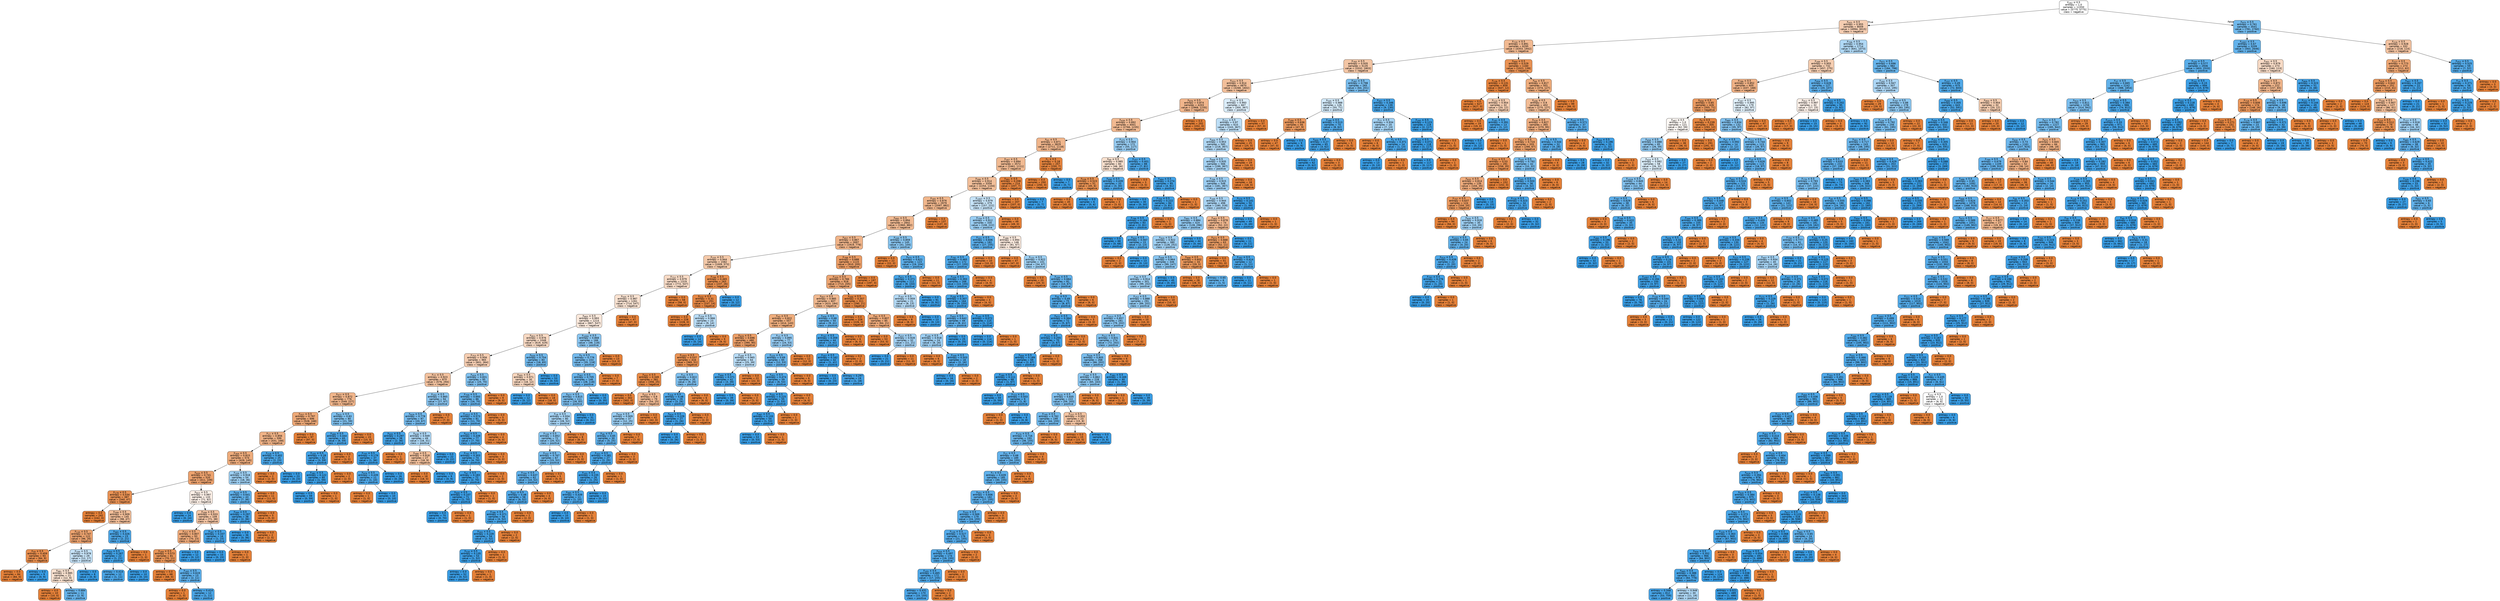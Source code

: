 digraph Tree {
node [shape=box, style="filled, rounded", color="black", fontname=helvetica] ;
edge [fontname=helvetica] ;
0 [label=<X<SUB>282</SUB> &le; 0.5<br/>entropy = 1.0<br/>samples = 11550<br/>value = [5775, 5775]<br/>class = negative>, fillcolor="#ffffff"] ;
1 [label=<X<SUB>431</SUB> &le; 0.5<br/>entropy = 0.955<br/>samples = 8009<br/>value = [4994, 3015]<br/>class = negative>, fillcolor="#f5cdb1"] ;
0 -> 1 [labeldistance=2.5, labelangle=45, headlabel="True"] ;
2 [label=<X<SUB>720</SUB> &le; 0.5<br/>entropy = 0.891<br/>samples = 6295<br/>value = [4353, 1942]<br/>class = negative>, fillcolor="#f1b991"] ;
1 -> 2 ;
3 [label=<X<SUB>765</SUB> &le; 0.5<br/>entropy = 0.935<br/>samples = 5135<br/>value = [3332, 1803]<br/>class = negative>, fillcolor="#f3c5a4"] ;
2 -> 3 ;
4 [label=<X<SUB>553</SUB> &le; 0.5<br/>entropy = 0.914<br/>samples = 4870<br/>value = [3268, 1602]<br/>class = negative>, fillcolor="#f2bf9a"] ;
3 -> 4 ;
5 [label=<X<SUB>876</SUB> &le; 0.5<br/>entropy = 0.874<br/>samples = 4203<br/>value = [2968, 1235]<br/>class = negative>, fillcolor="#f0b58b"] ;
4 -> 5 ;
6 [label=<X<SUB>439</SUB> &le; 0.5<br/>entropy = 0.892<br/>samples = 4001<br/>value = [2766, 1235]<br/>class = negative>, fillcolor="#f1b991"] ;
5 -> 6 ;
7 [label=<X<SUB>63</SUB> &le; 0.5<br/>entropy = 0.871<br/>samples = 3829<br/>value = [2711, 1118]<br/>class = negative>, fillcolor="#f0b58b"] ;
6 -> 7 ;
8 [label=<X<SUB>347</SUB> &le; 0.5<br/>entropy = 0.894<br/>samples = 3572<br/>value = [2461, 1111]<br/>class = negative>, fillcolor="#f1ba92"] ;
7 -> 8 ;
9 [label=<X<SUB>590</SUB> &le; 0.5<br/>entropy = 0.914<br/>samples = 3358<br/>value = [2254, 1104]<br/>class = negative>, fillcolor="#f2bf9a"] ;
8 -> 9 ;
10 [label=<X<SUB>305</SUB> &le; 0.5<br/>entropy = 0.876<br/>samples = 2979<br/>value = [2097, 882]<br/>class = negative>, fillcolor="#f0b68c"] ;
9 -> 10 ;
11 [label=<X<SUB>692</SUB> &le; 0.5<br/>entropy = 0.894<br/>samples = 2842<br/>value = [1960, 882]<br/>class = negative>, fillcolor="#f1ba92"] ;
10 -> 11 ;
12 [label=<X<SUB>657</SUB> &le; 0.5<br/>entropy = 0.867<br/>samples = 2697<br/>value = [1919, 778]<br/>class = negative>, fillcolor="#f0b489"] ;
11 -> 12 ;
13 [label=<X<SUB>155</SUB> &le; 0.5<br/>entropy = 0.944<br/>samples = 1582<br/>value = [1009, 573]<br/>class = negative>, fillcolor="#f4c9a9"] ;
12 -> 13 ;
14 [label=<X<SUB>712</SUB> &le; 0.5<br/>entropy = 0.979<br/>samples = 1319<br/>value = [772, 547]<br/>class = negative>, fillcolor="#f7dac5"] ;
13 -> 14 ;
15 [label=<X<SUB>505</SUB> &le; 0.5<br/>entropy = 0.987<br/>samples = 1261<br/>value = [714, 547]<br/>class = negative>, fillcolor="#f9e2d1"] ;
14 -> 15 ;
16 [label=<X<SUB>805</SUB> &le; 0.5<br/>entropy = 0.993<br/>samples = 1214<br/>value = [667, 547]<br/>class = negative>, fillcolor="#fae8db"] ;
15 -> 16 ;
17 [label=<X<SUB>853</SUB> &le; 0.5<br/>entropy = 0.976<br/>samples = 1048<br/>value = [619, 429]<br/>class = negative>, fillcolor="#f7d8c2"] ;
16 -> 17 ;
18 [label=<X<SUB>753</SUB> &le; 0.5<br/>entropy = 0.956<br/>samples = 965<br/>value = [601, 364]<br/>class = negative>, fillcolor="#f5cdb1"] ;
17 -> 18 ;
19 [label=<X<SUB>77</SUB> &le; 0.5<br/>entropy = 0.923<br/>samples = 870<br/>value = [576, 294]<br/>class = negative>, fillcolor="#f2c19e"] ;
18 -> 19 ;
20 [label=<X<SUB>977</SUB> &le; 0.5<br/>entropy = 0.872<br/>samples = 776<br/>value = [549, 227]<br/>class = negative>, fillcolor="#f0b58b"] ;
19 -> 20 ;
21 [label=<X<SUB>557</SUB> &le; 0.5<br/>entropy = 0.797<br/>samples = 696<br/>value = [528, 168]<br/>class = negative>, fillcolor="#eda978"] ;
20 -> 21 ;
22 [label=<X<SUB>17</SUB> &le; 0.5<br/>entropy = 0.856<br/>samples = 599<br/>value = [431, 168]<br/>class = negative>, fillcolor="#efb286"] ;
21 -> 22 ;
23 [label=<X<SUB>304</SUB> &le; 0.5<br/>entropy = 0.815<br/>samples = 574<br/>value = [429, 145]<br/>class = negative>, fillcolor="#eeac7c"] ;
22 -> 23 ;
24 [label=<X<SUB>620</SUB> &le; 0.5<br/>entropy = 0.741<br/>samples = 520<br/>value = [411, 109]<br/>class = negative>, fillcolor="#eca26e"] ;
23 -> 24 ;
25 [label=<X<SUB>178</SUB> &le; 0.5<br/>entropy = 0.534<br/>samples = 387<br/>value = [340, 47]<br/>class = negative>, fillcolor="#e99254"] ;
24 -> 25 ;
26 [label=<entropy = 0.0<br/>samples = 242<br/>value = [242, 0]<br/>class = negative>, fillcolor="#e58139"] ;
25 -> 26 ;
27 [label=<X<SUB>599</SUB> &le; 0.5<br/>entropy = 0.909<br/>samples = 145<br/>value = [98, 47]<br/>class = negative>, fillcolor="#f1bd98"] ;
25 -> 27 ;
28 [label=<X<SUB>130</SUB> &le; 0.5<br/>entropy = 0.747<br/>samples = 122<br/>value = [96, 26]<br/>class = negative>, fillcolor="#eca36f"] ;
27 -> 28 ;
29 [label=<X<SUB>59</SUB> &le; 0.5<br/>entropy = 0.459<br/>samples = 93<br/>value = [84, 9]<br/>class = negative>, fillcolor="#e88e4e"] ;
28 -> 29 ;
30 [label=<entropy = 0.0<br/>samples = 84<br/>value = [84, 0]<br/>class = negative>, fillcolor="#e58139"] ;
29 -> 30 ;
31 [label=<entropy = 0.0<br/>samples = 9<br/>value = [0, 9]<br/>class = positive>, fillcolor="#399de5"] ;
29 -> 31 ;
32 [label=<X<SUB>194</SUB> &le; 0.5<br/>entropy = 0.978<br/>samples = 29<br/>value = [12, 17]<br/>class = positive>, fillcolor="#c5e2f7"] ;
28 -> 32 ;
33 [label=<X<SUB>981</SUB> &le; 0.5<br/>entropy = 0.985<br/>samples = 21<br/>value = [12, 9]<br/>class = negative>, fillcolor="#f8e0ce"] ;
32 -> 33 ;
34 [label=<entropy = 0.0<br/>samples = 10<br/>value = [10, 0]<br/>class = negative>, fillcolor="#e58139"] ;
33 -> 34 ;
35 [label=<entropy = 0.684<br/>samples = 11<br/>value = [2, 9]<br/>class = positive>, fillcolor="#65b3eb"] ;
33 -> 35 ;
36 [label=<entropy = 0.0<br/>samples = 8<br/>value = [0, 8]<br/>class = positive>, fillcolor="#399de5"] ;
32 -> 36 ;
37 [label=<X<SUB>985</SUB> &le; 0.5<br/>entropy = 0.426<br/>samples = 23<br/>value = [2, 21]<br/>class = positive>, fillcolor="#4ca6e7"] ;
27 -> 37 ;
38 [label=<X<SUB>950</SUB> &le; 0.5<br/>entropy = 0.267<br/>samples = 22<br/>value = [1, 21]<br/>class = positive>, fillcolor="#42a2e6"] ;
37 -> 38 ;
39 [label=<entropy = 0.414<br/>samples = 12<br/>value = [1, 11]<br/>class = positive>, fillcolor="#4ba6e7"] ;
38 -> 39 ;
40 [label=<entropy = 0.0<br/>samples = 10<br/>value = [0, 10]<br/>class = positive>, fillcolor="#399de5"] ;
38 -> 40 ;
41 [label=<entropy = 0.0<br/>samples = 1<br/>value = [1, 0]<br/>class = negative>, fillcolor="#e58139"] ;
37 -> 41 ;
42 [label=<X<SUB>823</SUB> &le; 0.5<br/>entropy = 0.997<br/>samples = 133<br/>value = [71, 62]<br/>class = negative>, fillcolor="#fcefe6"] ;
24 -> 42 ;
43 [label=<entropy = 0.0<br/>samples = 24<br/>value = [0, 24]<br/>class = positive>, fillcolor="#399de5"] ;
42 -> 43 ;
44 [label=<X<SUB>308</SUB> &le; 0.5<br/>entropy = 0.933<br/>samples = 109<br/>value = [71, 38]<br/>class = negative>, fillcolor="#f3c4a3"] ;
42 -> 44 ;
45 [label=<X<SUB>217</SUB> &le; 0.5<br/>entropy = 0.807<br/>samples = 93<br/>value = [70, 23]<br/>class = negative>, fillcolor="#eeaa7a"] ;
44 -> 45 ;
46 [label=<X<SUB>269</SUB> &le; 0.5<br/>entropy = 0.573<br/>samples = 81<br/>value = [70, 11]<br/>class = negative>, fillcolor="#e99558"] ;
45 -> 46 ;
47 [label=<entropy = 0.0<br/>samples = 68<br/>value = [68, 0]<br/>class = negative>, fillcolor="#e58139"] ;
46 -> 47 ;
48 [label=<X<SUB>345</SUB> &le; 0.5<br/>entropy = 0.619<br/>samples = 13<br/>value = [2, 11]<br/>class = positive>, fillcolor="#5dafea"] ;
46 -> 48 ;
49 [label=<entropy = 0.0<br/>samples = 1<br/>value = [1, 0]<br/>class = negative>, fillcolor="#e58139"] ;
48 -> 49 ;
50 [label=<entropy = 0.414<br/>samples = 12<br/>value = [1, 11]<br/>class = positive>, fillcolor="#4ba6e7"] ;
48 -> 50 ;
51 [label=<entropy = 0.0<br/>samples = 12<br/>value = [0, 12]<br/>class = positive>, fillcolor="#399de5"] ;
45 -> 51 ;
52 [label=<X<SUB>587</SUB> &le; 0.5<br/>entropy = 0.337<br/>samples = 16<br/>value = [1, 15]<br/>class = positive>, fillcolor="#46a4e7"] ;
44 -> 52 ;
53 [label=<entropy = 0.0<br/>samples = 15<br/>value = [0, 15]<br/>class = positive>, fillcolor="#399de5"] ;
52 -> 53 ;
54 [label=<entropy = 0.0<br/>samples = 1<br/>value = [1, 0]<br/>class = negative>, fillcolor="#e58139"] ;
52 -> 54 ;
55 [label=<X<SUB>339</SUB> &le; 0.5<br/>entropy = 0.918<br/>samples = 54<br/>value = [18, 36]<br/>class = positive>, fillcolor="#9ccef2"] ;
23 -> 55 ;
56 [label=<X<SUB>639</SUB> &le; 0.5<br/>entropy = 0.641<br/>samples = 43<br/>value = [7, 36]<br/>class = positive>, fillcolor="#5fb0ea"] ;
55 -> 56 ;
57 [label=<X<SUB>584</SUB> &le; 0.5<br/>entropy = 0.297<br/>samples = 38<br/>value = [2, 36]<br/>class = positive>, fillcolor="#44a2e6"] ;
56 -> 57 ;
58 [label=<entropy = 0.0<br/>samples = 36<br/>value = [0, 36]<br/>class = positive>, fillcolor="#399de5"] ;
57 -> 58 ;
59 [label=<entropy = 0.0<br/>samples = 2<br/>value = [2, 0]<br/>class = negative>, fillcolor="#e58139"] ;
57 -> 59 ;
60 [label=<entropy = 0.0<br/>samples = 5<br/>value = [5, 0]<br/>class = negative>, fillcolor="#e58139"] ;
56 -> 60 ;
61 [label=<entropy = 0.0<br/>samples = 11<br/>value = [11, 0]<br/>class = negative>, fillcolor="#e58139"] ;
55 -> 61 ;
62 [label=<X<SUB>218</SUB> &le; 0.5<br/>entropy = 0.402<br/>samples = 25<br/>value = [2, 23]<br/>class = positive>, fillcolor="#4aa6e7"] ;
22 -> 62 ;
63 [label=<entropy = 0.0<br/>samples = 2<br/>value = [2, 0]<br/>class = negative>, fillcolor="#e58139"] ;
62 -> 63 ;
64 [label=<entropy = 0.0<br/>samples = 23<br/>value = [0, 23]<br/>class = positive>, fillcolor="#399de5"] ;
62 -> 64 ;
65 [label=<entropy = 0.0<br/>samples = 97<br/>value = [97, 0]<br/>class = negative>, fillcolor="#e58139"] ;
21 -> 65 ;
66 [label=<X<SUB>915</SUB> &le; 0.5<br/>entropy = 0.83<br/>samples = 80<br/>value = [21, 59]<br/>class = positive>, fillcolor="#7fc0ee"] ;
20 -> 66 ;
67 [label=<X<SUB>489</SUB> &le; 0.5<br/>entropy = 0.444<br/>samples = 65<br/>value = [6, 59]<br/>class = positive>, fillcolor="#4da7e8"] ;
66 -> 67 ;
68 [label=<X<SUB>105</SUB> &le; 0.5<br/>entropy = 0.28<br/>samples = 62<br/>value = [3, 59]<br/>class = positive>, fillcolor="#43a2e6"] ;
67 -> 68 ;
69 [label=<X<SUB>381</SUB> &le; 0.5<br/>entropy = 0.122<br/>samples = 60<br/>value = [1, 59]<br/>class = positive>, fillcolor="#3c9fe5"] ;
68 -> 69 ;
70 [label=<entropy = 0.0<br/>samples = 59<br/>value = [0, 59]<br/>class = positive>, fillcolor="#399de5"] ;
69 -> 70 ;
71 [label=<entropy = 0.0<br/>samples = 1<br/>value = [1, 0]<br/>class = negative>, fillcolor="#e58139"] ;
69 -> 71 ;
72 [label=<entropy = 0.0<br/>samples = 2<br/>value = [2, 0]<br/>class = negative>, fillcolor="#e58139"] ;
68 -> 72 ;
73 [label=<entropy = 0.0<br/>samples = 3<br/>value = [3, 0]<br/>class = negative>, fillcolor="#e58139"] ;
67 -> 73 ;
74 [label=<entropy = 0.0<br/>samples = 15<br/>value = [15, 0]<br/>class = negative>, fillcolor="#e58139"] ;
66 -> 74 ;
75 [label=<X<SUB>202</SUB> &le; 0.5<br/>entropy = 0.865<br/>samples = 94<br/>value = [27, 67]<br/>class = positive>, fillcolor="#89c4ef"] ;
19 -> 75 ;
76 [label=<X<SUB>629</SUB> &le; 0.5<br/>entropy = 0.778<br/>samples = 87<br/>value = [20, 67]<br/>class = positive>, fillcolor="#74baed"] ;
75 -> 76 ;
77 [label=<X<SUB>935</SUB> &le; 0.5<br/>entropy = 0.297<br/>samples = 38<br/>value = [2, 36]<br/>class = positive>, fillcolor="#44a2e6"] ;
76 -> 77 ;
78 [label=<X<SUB>745</SUB> &le; 0.5<br/>entropy = 0.179<br/>samples = 37<br/>value = [1, 36]<br/>class = positive>, fillcolor="#3ea0e6"] ;
77 -> 78 ;
79 [label=<X<SUB>976</SUB> &le; 0.5<br/>entropy = 0.439<br/>samples = 11<br/>value = [1, 10]<br/>class = positive>, fillcolor="#4da7e8"] ;
78 -> 79 ;
80 [label=<entropy = 0.0<br/>samples = 1<br/>value = [1, 0]<br/>class = negative>, fillcolor="#e58139"] ;
79 -> 80 ;
81 [label=<entropy = 0.0<br/>samples = 10<br/>value = [0, 10]<br/>class = positive>, fillcolor="#399de5"] ;
79 -> 81 ;
82 [label=<entropy = 0.0<br/>samples = 26<br/>value = [0, 26]<br/>class = positive>, fillcolor="#399de5"] ;
78 -> 82 ;
83 [label=<entropy = 0.0<br/>samples = 1<br/>value = [1, 0]<br/>class = negative>, fillcolor="#e58139"] ;
77 -> 83 ;
84 [label=<X<SUB>638</SUB> &le; 0.5<br/>entropy = 0.949<br/>samples = 49<br/>value = [18, 31]<br/>class = positive>, fillcolor="#acd6f4"] ;
76 -> 84 ;
85 [label=<X<SUB>486</SUB> &le; 0.5<br/>entropy = 0.918<br/>samples = 27<br/>value = [18, 9]<br/>class = negative>, fillcolor="#f2c09c"] ;
84 -> 85 ;
86 [label=<entropy = 0.0<br/>samples = 18<br/>value = [18, 0]<br/>class = negative>, fillcolor="#e58139"] ;
85 -> 86 ;
87 [label=<entropy = 0.0<br/>samples = 9<br/>value = [0, 9]<br/>class = positive>, fillcolor="#399de5"] ;
85 -> 87 ;
88 [label=<entropy = 0.0<br/>samples = 22<br/>value = [0, 22]<br/>class = positive>, fillcolor="#399de5"] ;
84 -> 88 ;
89 [label=<entropy = 0.0<br/>samples = 7<br/>value = [7, 0]<br/>class = negative>, fillcolor="#e58139"] ;
75 -> 89 ;
90 [label=<X<SUB>424</SUB> &le; 0.5<br/>entropy = 0.831<br/>samples = 95<br/>value = [25, 70]<br/>class = positive>, fillcolor="#80c0ee"] ;
18 -> 90 ;
91 [label=<X<SUB>709</SUB> &le; 0.5<br/>entropy = 0.693<br/>samples = 86<br/>value = [16, 70]<br/>class = positive>, fillcolor="#66b3eb"] ;
90 -> 91 ;
92 [label=<X<SUB>1012</SUB> &le; 0.5<br/>entropy = 0.573<br/>samples = 81<br/>value = [11, 70]<br/>class = positive>, fillcolor="#58ace9"] ;
91 -> 92 ;
93 [label=<X<SUB>633</SUB> &le; 0.5<br/>entropy = 0.439<br/>samples = 77<br/>value = [7, 70]<br/>class = positive>, fillcolor="#4da7e8"] ;
92 -> 93 ;
94 [label=<X<SUB>741</SUB> &le; 0.5<br/>entropy = 0.303<br/>samples = 74<br/>value = [4, 70]<br/>class = positive>, fillcolor="#44a3e6"] ;
93 -> 94 ;
95 [label=<X<SUB>67</SUB> &le; 0.5<br/>entropy = 0.183<br/>samples = 72<br/>value = [2, 70]<br/>class = positive>, fillcolor="#3fa0e6"] ;
94 -> 95 ;
96 [label=<X<SUB>600</SUB> &le; 0.5<br/>entropy = 0.107<br/>samples = 71<br/>value = [1, 70]<br/>class = positive>, fillcolor="#3c9ee5"] ;
95 -> 96 ;
97 [label=<entropy = 0.0<br/>samples = 70<br/>value = [0, 70]<br/>class = positive>, fillcolor="#399de5"] ;
96 -> 97 ;
98 [label=<entropy = 0.0<br/>samples = 1<br/>value = [1, 0]<br/>class = negative>, fillcolor="#e58139"] ;
96 -> 98 ;
99 [label=<entropy = 0.0<br/>samples = 1<br/>value = [1, 0]<br/>class = negative>, fillcolor="#e58139"] ;
95 -> 99 ;
100 [label=<entropy = 0.0<br/>samples = 2<br/>value = [2, 0]<br/>class = negative>, fillcolor="#e58139"] ;
94 -> 100 ;
101 [label=<entropy = 0.0<br/>samples = 3<br/>value = [3, 0]<br/>class = negative>, fillcolor="#e58139"] ;
93 -> 101 ;
102 [label=<entropy = 0.0<br/>samples = 4<br/>value = [4, 0]<br/>class = negative>, fillcolor="#e58139"] ;
92 -> 102 ;
103 [label=<entropy = 0.0<br/>samples = 5<br/>value = [5, 0]<br/>class = negative>, fillcolor="#e58139"] ;
91 -> 103 ;
104 [label=<entropy = 0.0<br/>samples = 9<br/>value = [9, 0]<br/>class = negative>, fillcolor="#e58139"] ;
90 -> 104 ;
105 [label=<X<SUB>630</SUB> &le; 0.5<br/>entropy = 0.754<br/>samples = 83<br/>value = [18, 65]<br/>class = positive>, fillcolor="#70b8ec"] ;
17 -> 105 ;
106 [label=<X<SUB>995</SUB> &le; 0.5<br/>entropy = 0.971<br/>samples = 30<br/>value = [18, 12]<br/>class = negative>, fillcolor="#f6d5bd"] ;
105 -> 106 ;
107 [label=<entropy = 0.0<br/>samples = 12<br/>value = [0, 12]<br/>class = positive>, fillcolor="#399de5"] ;
106 -> 107 ;
108 [label=<entropy = 0.0<br/>samples = 18<br/>value = [18, 0]<br/>class = negative>, fillcolor="#e58139"] ;
106 -> 108 ;
109 [label=<entropy = 0.0<br/>samples = 53<br/>value = [0, 53]<br/>class = positive>, fillcolor="#399de5"] ;
105 -> 109 ;
110 [label=<X<SUB>1004</SUB> &le; 0.5<br/>entropy = 0.868<br/>samples = 166<br/>value = [48, 118]<br/>class = positive>, fillcolor="#8ac5f0"] ;
16 -> 110 ;
111 [label=<X<SUB>0</SUB> &le; 0.5<br/>entropy = 0.776<br/>samples = 153<br/>value = [35, 118]<br/>class = positive>, fillcolor="#74baed"] ;
110 -> 111 ;
112 [label=<X<SUB>567</SUB> &le; 0.5<br/>entropy = 0.705<br/>samples = 146<br/>value = [28, 118]<br/>class = positive>, fillcolor="#68b4eb"] ;
111 -> 112 ;
113 [label=<X<SUB>677</SUB> &le; 0.5<br/>entropy = 0.815<br/>samples = 111<br/>value = [28, 83]<br/>class = positive>, fillcolor="#7cbeee"] ;
112 -> 113 ;
114 [label=<X<SUB>18</SUB> &le; 0.5<br/>entropy = 0.934<br/>samples = 80<br/>value = [28, 52]<br/>class = positive>, fillcolor="#a4d2f3"] ;
113 -> 114 ;
115 [label=<X<SUB>728</SUB> &le; 0.5<br/>entropy = 0.852<br/>samples = 72<br/>value = [20, 52]<br/>class = positive>, fillcolor="#85c3ef"] ;
114 -> 115 ;
116 [label=<X<SUB>332</SUB> &le; 0.5<br/>entropy = 0.767<br/>samples = 67<br/>value = [15, 52]<br/>class = positive>, fillcolor="#72b9ec"] ;
115 -> 116 ;
117 [label=<X<SUB>704</SUB> &le; 0.5<br/>entropy = 0.637<br/>samples = 62<br/>value = [10, 52]<br/>class = positive>, fillcolor="#5fb0ea"] ;
116 -> 117 ;
118 [label=<X<SUB>647</SUB> &le; 0.5<br/>entropy = 0.48<br/>samples = 58<br/>value = [6, 52]<br/>class = positive>, fillcolor="#50a8e8"] ;
117 -> 118 ;
119 [label=<X<SUB>786</SUB> &le; 0.5<br/>entropy = 0.371<br/>samples = 56<br/>value = [4, 52]<br/>class = positive>, fillcolor="#48a5e7"] ;
118 -> 119 ;
120 [label=<X<SUB>593</SUB> &le; 0.5<br/>entropy = 0.229<br/>samples = 54<br/>value = [2, 52]<br/>class = positive>, fillcolor="#41a1e6"] ;
119 -> 120 ;
121 [label=<X<SUB>530</SUB> &le; 0.5<br/>entropy = 0.135<br/>samples = 53<br/>value = [1, 52]<br/>class = positive>, fillcolor="#3d9fe6"] ;
120 -> 121 ;
122 [label=<entropy = 0.0<br/>samples = 52<br/>value = [0, 52]<br/>class = positive>, fillcolor="#399de5"] ;
121 -> 122 ;
123 [label=<entropy = 0.0<br/>samples = 1<br/>value = [1, 0]<br/>class = negative>, fillcolor="#e58139"] ;
121 -> 123 ;
124 [label=<entropy = 0.0<br/>samples = 1<br/>value = [1, 0]<br/>class = negative>, fillcolor="#e58139"] ;
120 -> 124 ;
125 [label=<entropy = 0.0<br/>samples = 2<br/>value = [2, 0]<br/>class = negative>, fillcolor="#e58139"] ;
119 -> 125 ;
126 [label=<entropy = 0.0<br/>samples = 2<br/>value = [2, 0]<br/>class = negative>, fillcolor="#e58139"] ;
118 -> 126 ;
127 [label=<entropy = 0.0<br/>samples = 4<br/>value = [4, 0]<br/>class = negative>, fillcolor="#e58139"] ;
117 -> 127 ;
128 [label=<entropy = 0.0<br/>samples = 5<br/>value = [5, 0]<br/>class = negative>, fillcolor="#e58139"] ;
116 -> 128 ;
129 [label=<entropy = 0.0<br/>samples = 5<br/>value = [5, 0]<br/>class = negative>, fillcolor="#e58139"] ;
115 -> 129 ;
130 [label=<entropy = 0.0<br/>samples = 8<br/>value = [8, 0]<br/>class = negative>, fillcolor="#e58139"] ;
114 -> 130 ;
131 [label=<entropy = 0.0<br/>samples = 31<br/>value = [0, 31]<br/>class = positive>, fillcolor="#399de5"] ;
113 -> 131 ;
132 [label=<entropy = 0.0<br/>samples = 35<br/>value = [0, 35]<br/>class = positive>, fillcolor="#399de5"] ;
112 -> 132 ;
133 [label=<entropy = 0.0<br/>samples = 7<br/>value = [7, 0]<br/>class = negative>, fillcolor="#e58139"] ;
111 -> 133 ;
134 [label=<entropy = 0.0<br/>samples = 13<br/>value = [13, 0]<br/>class = negative>, fillcolor="#e58139"] ;
110 -> 134 ;
135 [label=<entropy = 0.0<br/>samples = 47<br/>value = [47, 0]<br/>class = negative>, fillcolor="#e58139"] ;
15 -> 135 ;
136 [label=<entropy = 0.0<br/>samples = 58<br/>value = [58, 0]<br/>class = negative>, fillcolor="#e58139"] ;
14 -> 136 ;
137 [label=<X<SUB>746</SUB> &le; 0.5<br/>entropy = 0.465<br/>samples = 263<br/>value = [237, 26]<br/>class = negative>, fillcolor="#e88f4f"] ;
13 -> 137 ;
138 [label=<X<SUB>532</SUB> &le; 0.5<br/>entropy = 0.31<br/>samples = 251<br/>value = [237, 14]<br/>class = negative>, fillcolor="#e78845"] ;
137 -> 138 ;
139 [label=<entropy = 0.0<br/>samples = 228<br/>value = [228, 0]<br/>class = negative>, fillcolor="#e58139"] ;
138 -> 139 ;
140 [label=<X<SUB>759</SUB> &le; 0.5<br/>entropy = 0.966<br/>samples = 23<br/>value = [9, 14]<br/>class = positive>, fillcolor="#b8dcf6"] ;
138 -> 140 ;
141 [label=<entropy = 0.0<br/>samples = 14<br/>value = [0, 14]<br/>class = positive>, fillcolor="#399de5"] ;
140 -> 141 ;
142 [label=<entropy = 0.0<br/>samples = 9<br/>value = [9, 0]<br/>class = negative>, fillcolor="#e58139"] ;
140 -> 142 ;
143 [label=<entropy = 0.0<br/>samples = 12<br/>value = [0, 12]<br/>class = positive>, fillcolor="#399de5"] ;
137 -> 143 ;
144 [label=<X<SUB>788</SUB> &le; 0.5<br/>entropy = 0.688<br/>samples = 1115<br/>value = [910, 205]<br/>class = negative>, fillcolor="#eb9d66"] ;
12 -> 144 ;
145 [label=<X<SUB>320</SUB> &le; 0.5<br/>entropy = 0.766<br/>samples = 918<br/>value = [713, 205]<br/>class = negative>, fillcolor="#eca572"] ;
144 -> 145 ;
146 [label=<X<SUB>857</SUB> &le; 0.5<br/>entropy = 0.885<br/>samples = 607<br/>value = [423, 184]<br/>class = negative>, fillcolor="#f0b88f"] ;
145 -> 146 ;
147 [label=<X<SUB>43</SUB> &le; 0.5<br/>entropy = 0.822<br/>samples = 557<br/>value = [414, 143]<br/>class = negative>, fillcolor="#eead7d"] ;
146 -> 147 ;
148 [label=<X<SUB>829</SUB> &le; 0.5<br/>entropy = 0.696<br/>samples = 480<br/>value = [390, 90]<br/>class = negative>, fillcolor="#eb9e67"] ;
147 -> 148 ;
149 [label=<X<SUB>1003</SUB> &le; 0.5<br/>entropy = 0.537<br/>samples = 416<br/>value = [365, 51]<br/>class = negative>, fillcolor="#e99355"] ;
148 -> 149 ;
150 [label=<X<SUB>932</SUB> &le; 0.5<br/>entropy = 0.349<br/>samples = 381<br/>value = [356, 25]<br/>class = negative>, fillcolor="#e78a47"] ;
149 -> 150 ;
151 [label=<entropy = 0.0<br/>samples = 302<br/>value = [302, 0]<br/>class = negative>, fillcolor="#e58139"] ;
150 -> 151 ;
152 [label=<X<SUB>437</SUB> &le; 0.5<br/>entropy = 0.9<br/>samples = 79<br/>value = [54, 25]<br/>class = negative>, fillcolor="#f1bb95"] ;
150 -> 152 ;
153 [label=<X<SUB>918</SUB> &le; 0.5<br/>entropy = 0.909<br/>samples = 37<br/>value = [12, 25]<br/>class = positive>, fillcolor="#98ccf1"] ;
152 -> 153 ;
154 [label=<X<SUB>46</SUB> &le; 0.5<br/>entropy = 0.65<br/>samples = 30<br/>value = [5, 25]<br/>class = positive>, fillcolor="#61b1ea"] ;
153 -> 154 ;
155 [label=<X<SUB>321</SUB> &le; 0.5<br/>entropy = 0.381<br/>samples = 27<br/>value = [2, 25]<br/>class = positive>, fillcolor="#49a5e7"] ;
154 -> 155 ;
156 [label=<X<SUB>101</SUB> &le; 0.5<br/>entropy = 0.235<br/>samples = 26<br/>value = [1, 25]<br/>class = positive>, fillcolor="#41a1e6"] ;
155 -> 156 ;
157 [label=<X<SUB>985</SUB> &le; 0.5<br/>entropy = 0.439<br/>samples = 11<br/>value = [1, 10]<br/>class = positive>, fillcolor="#4da7e8"] ;
156 -> 157 ;
158 [label=<entropy = 0.0<br/>samples = 10<br/>value = [0, 10]<br/>class = positive>, fillcolor="#399de5"] ;
157 -> 158 ;
159 [label=<entropy = 0.0<br/>samples = 1<br/>value = [1, 0]<br/>class = negative>, fillcolor="#e58139"] ;
157 -> 159 ;
160 [label=<entropy = 0.0<br/>samples = 15<br/>value = [0, 15]<br/>class = positive>, fillcolor="#399de5"] ;
156 -> 160 ;
161 [label=<entropy = 0.0<br/>samples = 1<br/>value = [1, 0]<br/>class = negative>, fillcolor="#e58139"] ;
155 -> 161 ;
162 [label=<entropy = 0.0<br/>samples = 3<br/>value = [3, 0]<br/>class = negative>, fillcolor="#e58139"] ;
154 -> 162 ;
163 [label=<entropy = 0.0<br/>samples = 7<br/>value = [7, 0]<br/>class = negative>, fillcolor="#e58139"] ;
153 -> 163 ;
164 [label=<entropy = 0.0<br/>samples = 42<br/>value = [42, 0]<br/>class = negative>, fillcolor="#e58139"] ;
152 -> 164 ;
165 [label=<X<SUB>12</SUB> &le; 0.5<br/>entropy = 0.822<br/>samples = 35<br/>value = [9, 26]<br/>class = positive>, fillcolor="#7ebfee"] ;
149 -> 165 ;
166 [label=<X<SUB>316</SUB> &le; 0.5<br/>entropy = 0.48<br/>samples = 29<br/>value = [3, 26]<br/>class = positive>, fillcolor="#50a8e8"] ;
165 -> 166 ;
167 [label=<X<SUB>614</SUB> &le; 0.5<br/>entropy = 0.229<br/>samples = 27<br/>value = [1, 26]<br/>class = positive>, fillcolor="#41a1e6"] ;
166 -> 167 ;
168 [label=<entropy = 0.0<br/>samples = 26<br/>value = [0, 26]<br/>class = positive>, fillcolor="#399de5"] ;
167 -> 168 ;
169 [label=<entropy = 0.0<br/>samples = 1<br/>value = [1, 0]<br/>class = negative>, fillcolor="#e58139"] ;
167 -> 169 ;
170 [label=<entropy = 0.0<br/>samples = 2<br/>value = [2, 0]<br/>class = negative>, fillcolor="#e58139"] ;
166 -> 170 ;
171 [label=<entropy = 0.0<br/>samples = 6<br/>value = [6, 0]<br/>class = negative>, fillcolor="#e58139"] ;
165 -> 171 ;
172 [label=<X<SUB>168</SUB> &le; 0.5<br/>entropy = 0.965<br/>samples = 64<br/>value = [25, 39]<br/>class = positive>, fillcolor="#b8dcf6"] ;
148 -> 172 ;
173 [label=<X<SUB>990</SUB> &le; 0.5<br/>entropy = 0.371<br/>samples = 42<br/>value = [3, 39]<br/>class = positive>, fillcolor="#48a5e7"] ;
172 -> 173 ;
174 [label=<entropy = 0.0<br/>samples = 39<br/>value = [0, 39]<br/>class = positive>, fillcolor="#399de5"] ;
173 -> 174 ;
175 [label=<entropy = 0.0<br/>samples = 3<br/>value = [3, 0]<br/>class = negative>, fillcolor="#e58139"] ;
173 -> 175 ;
176 [label=<entropy = 0.0<br/>samples = 22<br/>value = [22, 0]<br/>class = negative>, fillcolor="#e58139"] ;
172 -> 176 ;
177 [label=<X<SUB>13</SUB> &le; 0.5<br/>entropy = 0.895<br/>samples = 77<br/>value = [24, 53]<br/>class = positive>, fillcolor="#93c9f1"] ;
147 -> 177 ;
178 [label=<X<SUB>225</SUB> &le; 0.5<br/>entropy = 0.69<br/>samples = 65<br/>value = [12, 53]<br/>class = positive>, fillcolor="#66b3eb"] ;
177 -> 178 ;
179 [label=<X<SUB>451</SUB> &le; 0.5<br/>entropy = 0.474<br/>samples = 59<br/>value = [6, 53]<br/>class = positive>, fillcolor="#4fa8e8"] ;
178 -> 179 ;
180 [label=<X<SUB>591</SUB> &le; 0.5<br/>entropy = 0.225<br/>samples = 55<br/>value = [2, 53]<br/>class = positive>, fillcolor="#40a1e6"] ;
179 -> 180 ;
181 [label=<X<SUB>487</SUB> &le; 0.5<br/>entropy = 0.133<br/>samples = 54<br/>value = [1, 53]<br/>class = positive>, fillcolor="#3d9fe5"] ;
180 -> 181 ;
182 [label=<entropy = 0.0<br/>samples = 53<br/>value = [0, 53]<br/>class = positive>, fillcolor="#399de5"] ;
181 -> 182 ;
183 [label=<entropy = 0.0<br/>samples = 1<br/>value = [1, 0]<br/>class = negative>, fillcolor="#e58139"] ;
181 -> 183 ;
184 [label=<entropy = 0.0<br/>samples = 1<br/>value = [1, 0]<br/>class = negative>, fillcolor="#e58139"] ;
180 -> 184 ;
185 [label=<entropy = 0.0<br/>samples = 4<br/>value = [4, 0]<br/>class = negative>, fillcolor="#e58139"] ;
179 -> 185 ;
186 [label=<entropy = 0.0<br/>samples = 6<br/>value = [6, 0]<br/>class = negative>, fillcolor="#e58139"] ;
178 -> 186 ;
187 [label=<entropy = 0.0<br/>samples = 12<br/>value = [12, 0]<br/>class = negative>, fillcolor="#e58139"] ;
177 -> 187 ;
188 [label=<X<SUB>456</SUB> &le; 0.5<br/>entropy = 0.68<br/>samples = 50<br/>value = [9, 41]<br/>class = positive>, fillcolor="#64b3eb"] ;
146 -> 188 ;
189 [label=<X<SUB>747</SUB> &le; 0.5<br/>entropy = 0.359<br/>samples = 44<br/>value = [3, 41]<br/>class = positive>, fillcolor="#47a4e7"] ;
188 -> 189 ;
190 [label=<X<SUB>307</SUB> &le; 0.5<br/>entropy = 0.162<br/>samples = 42<br/>value = [1, 41]<br/>class = positive>, fillcolor="#3e9fe6"] ;
189 -> 190 ;
191 [label=<entropy = 0.0<br/>samples = 23<br/>value = [0, 23]<br/>class = positive>, fillcolor="#399de5"] ;
190 -> 191 ;
192 [label=<entropy = 0.297<br/>samples = 19<br/>value = [1, 18]<br/>class = positive>, fillcolor="#44a2e6"] ;
190 -> 192 ;
193 [label=<entropy = 0.0<br/>samples = 2<br/>value = [2, 0]<br/>class = negative>, fillcolor="#e58139"] ;
189 -> 193 ;
194 [label=<entropy = 0.0<br/>samples = 6<br/>value = [6, 0]<br/>class = negative>, fillcolor="#e58139"] ;
188 -> 194 ;
195 [label=<X<SUB>496</SUB> &le; 0.5<br/>entropy = 0.357<br/>samples = 311<br/>value = [290, 21]<br/>class = negative>, fillcolor="#e78a47"] ;
145 -> 195 ;
196 [label=<entropy = 0.0<br/>samples = 226<br/>value = [226, 0]<br/>class = negative>, fillcolor="#e58139"] ;
195 -> 196 ;
197 [label=<X<SUB>95</SUB> &le; 0.5<br/>entropy = 0.807<br/>samples = 85<br/>value = [64, 21]<br/>class = negative>, fillcolor="#eeaa7a"] ;
195 -> 197 ;
198 [label=<entropy = 0.0<br/>samples = 53<br/>value = [53, 0]<br/>class = negative>, fillcolor="#e58139"] ;
197 -> 198 ;
199 [label=<X<SUB>437</SUB> &le; 0.5<br/>entropy = 0.928<br/>samples = 32<br/>value = [11, 21]<br/>class = positive>, fillcolor="#a1d0f3"] ;
197 -> 199 ;
200 [label=<entropy = 0.0<br/>samples = 21<br/>value = [0, 21]<br/>class = positive>, fillcolor="#399de5"] ;
199 -> 200 ;
201 [label=<entropy = 0.0<br/>samples = 11<br/>value = [11, 0]<br/>class = negative>, fillcolor="#e58139"] ;
199 -> 201 ;
202 [label=<entropy = 0.0<br/>samples = 197<br/>value = [197, 0]<br/>class = negative>, fillcolor="#e58139"] ;
144 -> 202 ;
203 [label=<X<SUB>249</SUB> &le; 0.5<br/>entropy = 0.859<br/>samples = 145<br/>value = [41, 104]<br/>class = positive>, fillcolor="#87c4ef"] ;
11 -> 203 ;
204 [label=<entropy = 0.0<br/>samples = 22<br/>value = [22, 0]<br/>class = negative>, fillcolor="#e58139"] ;
203 -> 204 ;
205 [label=<X<SUB>975</SUB> &le; 0.5<br/>entropy = 0.621<br/>samples = 123<br/>value = [19, 104]<br/>class = positive>, fillcolor="#5dafea"] ;
203 -> 205 ;
206 [label=<X<SUB>971</SUB> &le; 0.5<br/>entropy = 0.371<br/>samples = 112<br/>value = [8, 104]<br/>class = positive>, fillcolor="#48a5e7"] ;
205 -> 206 ;
207 [label=<X<SUB>787</SUB> &le; 0.5<br/>entropy = 0.959<br/>samples = 21<br/>value = [8, 13]<br/>class = positive>, fillcolor="#b3d9f5"] ;
206 -> 207 ;
208 [label=<entropy = 0.0<br/>samples = 8<br/>value = [8, 0]<br/>class = negative>, fillcolor="#e58139"] ;
207 -> 208 ;
209 [label=<entropy = 0.0<br/>samples = 13<br/>value = [0, 13]<br/>class = positive>, fillcolor="#399de5"] ;
207 -> 209 ;
210 [label=<entropy = 0.0<br/>samples = 91<br/>value = [0, 91]<br/>class = positive>, fillcolor="#399de5"] ;
206 -> 210 ;
211 [label=<entropy = 0.0<br/>samples = 11<br/>value = [11, 0]<br/>class = negative>, fillcolor="#e58139"] ;
205 -> 211 ;
212 [label=<entropy = 0.0<br/>samples = 137<br/>value = [137, 0]<br/>class = negative>, fillcolor="#e58139"] ;
10 -> 212 ;
213 [label=<X<SUB>1007</SUB> &le; 0.5<br/>entropy = 0.979<br/>samples = 379<br/>value = [157, 222]<br/>class = positive>, fillcolor="#c5e2f7"] ;
9 -> 213 ;
214 [label=<X<SUB>759</SUB> &le; 0.5<br/>entropy = 0.912<br/>samples = 330<br/>value = [108, 222]<br/>class = positive>, fillcolor="#99cdf2"] ;
213 -> 214 ;
215 [label=<X<SUB>321</SUB> &le; 0.5<br/>entropy = 0.606<br/>samples = 182<br/>value = [27, 155]<br/>class = positive>, fillcolor="#5baeea"] ;
214 -> 215 ;
216 [label=<X<SUB>781</SUB> &le; 0.5<br/>entropy = 0.465<br/>samples = 172<br/>value = [17, 155]<br/>class = positive>, fillcolor="#4fa8e8"] ;
215 -> 216 ;
217 [label=<X<SUB>339</SUB> &le; 0.5<br/>entropy = 0.393<br/>samples = 168<br/>value = [13, 155]<br/>class = positive>, fillcolor="#4aa5e7"] ;
216 -> 217 ;
218 [label=<X<SUB>298</SUB> &le; 0.5<br/>entropy = 0.307<br/>samples = 164<br/>value = [9, 155]<br/>class = positive>, fillcolor="#44a3e7"] ;
217 -> 218 ;
219 [label=<X<SUB>403</SUB> &le; 0.5<br/>entropy = 0.642<br/>samples = 49<br/>value = [8, 41]<br/>class = positive>, fillcolor="#60b0ea"] ;
218 -> 219 ;
220 [label=<X<SUB>186</SUB> &le; 0.5<br/>entropy = 0.918<br/>samples = 24<br/>value = [8, 16]<br/>class = positive>, fillcolor="#9ccef2"] ;
219 -> 220 ;
221 [label=<entropy = 0.0<br/>samples = 6<br/>value = [6, 0]<br/>class = negative>, fillcolor="#e58139"] ;
220 -> 221 ;
222 [label=<X<SUB>349</SUB> &le; 0.5<br/>entropy = 0.503<br/>samples = 18<br/>value = [2, 16]<br/>class = positive>, fillcolor="#52a9e8"] ;
220 -> 222 ;
223 [label=<entropy = 0.0<br/>samples = 16<br/>value = [0, 16]<br/>class = positive>, fillcolor="#399de5"] ;
222 -> 223 ;
224 [label=<entropy = 0.0<br/>samples = 2<br/>value = [2, 0]<br/>class = negative>, fillcolor="#e58139"] ;
222 -> 224 ;
225 [label=<entropy = 0.0<br/>samples = 25<br/>value = [0, 25]<br/>class = positive>, fillcolor="#399de5"] ;
219 -> 225 ;
226 [label=<X<SUB>141</SUB> &le; 0.5<br/>entropy = 0.072<br/>samples = 115<br/>value = [1, 114]<br/>class = positive>, fillcolor="#3b9ee5"] ;
218 -> 226 ;
227 [label=<entropy = 0.0<br/>samples = 114<br/>value = [0, 114]<br/>class = positive>, fillcolor="#399de5"] ;
226 -> 227 ;
228 [label=<entropy = 0.0<br/>samples = 1<br/>value = [1, 0]<br/>class = negative>, fillcolor="#e58139"] ;
226 -> 228 ;
229 [label=<entropy = 0.0<br/>samples = 4<br/>value = [4, 0]<br/>class = negative>, fillcolor="#e58139"] ;
217 -> 229 ;
230 [label=<entropy = 0.0<br/>samples = 4<br/>value = [4, 0]<br/>class = negative>, fillcolor="#e58139"] ;
216 -> 230 ;
231 [label=<entropy = 0.0<br/>samples = 10<br/>value = [10, 0]<br/>class = negative>, fillcolor="#e58139"] ;
215 -> 231 ;
232 [label=<X<SUB>388</SUB> &le; 0.5<br/>entropy = 0.994<br/>samples = 148<br/>value = [81, 67]<br/>class = negative>, fillcolor="#fbe9dd"] ;
214 -> 232 ;
233 [label=<entropy = 0.0<br/>samples = 47<br/>value = [47, 0]<br/>class = negative>, fillcolor="#e58139"] ;
232 -> 233 ;
234 [label=<X<SUB>131</SUB> &le; 0.5<br/>entropy = 0.922<br/>samples = 101<br/>value = [34, 67]<br/>class = positive>, fillcolor="#9dcff2"] ;
232 -> 234 ;
235 [label=<entropy = 0.0<br/>samples = 20<br/>value = [20, 0]<br/>class = negative>, fillcolor="#e58139"] ;
234 -> 235 ;
236 [label=<X<SUB>336</SUB> &le; 0.5<br/>entropy = 0.664<br/>samples = 81<br/>value = [14, 67]<br/>class = positive>, fillcolor="#62b1ea"] ;
234 -> 236 ;
237 [label=<X<SUB>96</SUB> &le; 0.5<br/>entropy = 0.49<br/>samples = 75<br/>value = [8, 67]<br/>class = positive>, fillcolor="#51a9e8"] ;
236 -> 237 ;
238 [label=<X<SUB>672</SUB> &le; 0.5<br/>entropy = 0.364<br/>samples = 72<br/>value = [5, 67]<br/>class = positive>, fillcolor="#48a4e7"] ;
237 -> 238 ;
239 [label=<X<SUB>370</SUB> &le; 0.5<br/>entropy = 0.255<br/>samples = 70<br/>value = [3, 67]<br/>class = positive>, fillcolor="#42a1e6"] ;
238 -> 239 ;
240 [label=<X<SUB>694</SUB> &le; 0.5<br/>entropy = 0.189<br/>samples = 69<br/>value = [2, 67]<br/>class = positive>, fillcolor="#3fa0e6"] ;
239 -> 240 ;
241 [label=<X<SUB>280</SUB> &le; 0.5<br/>entropy = 0.111<br/>samples = 68<br/>value = [1, 67]<br/>class = positive>, fillcolor="#3c9ee5"] ;
240 -> 241 ;
242 [label=<entropy = 0.0<br/>samples = 59<br/>value = [0, 59]<br/>class = positive>, fillcolor="#399de5"] ;
241 -> 242 ;
243 [label=<X<SUB>723</SUB> &le; 0.5<br/>entropy = 0.503<br/>samples = 9<br/>value = [1, 8]<br/>class = positive>, fillcolor="#52a9e8"] ;
241 -> 243 ;
244 [label=<entropy = 0.0<br/>samples = 1<br/>value = [1, 0]<br/>class = negative>, fillcolor="#e58139"] ;
243 -> 244 ;
245 [label=<entropy = 0.0<br/>samples = 8<br/>value = [0, 8]<br/>class = positive>, fillcolor="#399de5"] ;
243 -> 245 ;
246 [label=<entropy = 0.0<br/>samples = 1<br/>value = [1, 0]<br/>class = negative>, fillcolor="#e58139"] ;
240 -> 246 ;
247 [label=<entropy = 0.0<br/>samples = 1<br/>value = [1, 0]<br/>class = negative>, fillcolor="#e58139"] ;
239 -> 247 ;
248 [label=<entropy = 0.0<br/>samples = 2<br/>value = [2, 0]<br/>class = negative>, fillcolor="#e58139"] ;
238 -> 248 ;
249 [label=<entropy = 0.0<br/>samples = 3<br/>value = [3, 0]<br/>class = negative>, fillcolor="#e58139"] ;
237 -> 249 ;
250 [label=<entropy = 0.0<br/>samples = 6<br/>value = [6, 0]<br/>class = negative>, fillcolor="#e58139"] ;
236 -> 250 ;
251 [label=<entropy = 0.0<br/>samples = 49<br/>value = [49, 0]<br/>class = negative>, fillcolor="#e58139"] ;
213 -> 251 ;
252 [label=<X<SUB>991</SUB> &le; 0.5<br/>entropy = 0.208<br/>samples = 214<br/>value = [207, 7]<br/>class = negative>, fillcolor="#e68540"] ;
8 -> 252 ;
253 [label=<entropy = 0.0<br/>samples = 207<br/>value = [207, 0]<br/>class = negative>, fillcolor="#e58139"] ;
252 -> 253 ;
254 [label=<entropy = 0.0<br/>samples = 7<br/>value = [0, 7]<br/>class = positive>, fillcolor="#399de5"] ;
252 -> 254 ;
255 [label=<X<SUB>1</SUB> &le; 0.5<br/>entropy = 0.18<br/>samples = 257<br/>value = [250, 7]<br/>class = negative>, fillcolor="#e6853f"] ;
7 -> 255 ;
256 [label=<entropy = 0.0<br/>samples = 250<br/>value = [250, 0]<br/>class = negative>, fillcolor="#e58139"] ;
255 -> 256 ;
257 [label=<entropy = 0.0<br/>samples = 7<br/>value = [0, 7]<br/>class = positive>, fillcolor="#399de5"] ;
255 -> 257 ;
258 [label=<X<SUB>375</SUB> &le; 0.5<br/>entropy = 0.904<br/>samples = 172<br/>value = [55, 117]<br/>class = positive>, fillcolor="#96cbf1"] ;
6 -> 258 ;
259 [label=<X<SUB>69</SUB> &le; 0.5<br/>entropy = 0.985<br/>samples = 84<br/>value = [48, 36]<br/>class = negative>, fillcolor="#f8e0ce"] ;
258 -> 259 ;
260 [label=<X<SUB>538</SUB> &le; 0.5<br/>entropy = 0.523<br/>samples = 51<br/>value = [45, 6]<br/>class = negative>, fillcolor="#e89253"] ;
259 -> 260 ;
261 [label=<entropy = 0.0<br/>samples = 45<br/>value = [45, 0]<br/>class = negative>, fillcolor="#e58139"] ;
260 -> 261 ;
262 [label=<entropy = 0.0<br/>samples = 6<br/>value = [0, 6]<br/>class = positive>, fillcolor="#399de5"] ;
260 -> 262 ;
263 [label=<X<SUB>690</SUB> &le; 0.5<br/>entropy = 0.439<br/>samples = 33<br/>value = [3, 30]<br/>class = positive>, fillcolor="#4da7e8"] ;
259 -> 263 ;
264 [label=<entropy = 0.0<br/>samples = 3<br/>value = [3, 0]<br/>class = negative>, fillcolor="#e58139"] ;
263 -> 264 ;
265 [label=<entropy = 0.0<br/>samples = 30<br/>value = [0, 30]<br/>class = positive>, fillcolor="#399de5"] ;
263 -> 265 ;
266 [label=<X<SUB>207</SUB> &le; 0.5<br/>entropy = 0.401<br/>samples = 88<br/>value = [7, 81]<br/>class = positive>, fillcolor="#4aa5e7"] ;
258 -> 266 ;
267 [label=<entropy = 0.0<br/>samples = 3<br/>value = [3, 0]<br/>class = negative>, fillcolor="#e58139"] ;
266 -> 267 ;
268 [label=<X<SUB>464</SUB> &le; 0.5<br/>entropy = 0.274<br/>samples = 85<br/>value = [4, 81]<br/>class = positive>, fillcolor="#43a2e6"] ;
266 -> 268 ;
269 [label=<X<SUB>709</SUB> &le; 0.5<br/>entropy = 0.222<br/>samples = 84<br/>value = [3, 81]<br/>class = positive>, fillcolor="#40a1e6"] ;
268 -> 269 ;
270 [label=<X<SUB>796</SUB> &le; 0.5<br/>entropy = 0.164<br/>samples = 83<br/>value = [2, 81]<br/>class = positive>, fillcolor="#3e9fe6"] ;
269 -> 270 ;
271 [label=<entropy = 0.0<br/>samples = 68<br/>value = [0, 68]<br/>class = positive>, fillcolor="#399de5"] ;
270 -> 271 ;
272 [label=<X<SUB>924</SUB> &le; 0.5<br/>entropy = 0.567<br/>samples = 15<br/>value = [2, 13]<br/>class = positive>, fillcolor="#57ace9"] ;
270 -> 272 ;
273 [label=<entropy = 0.0<br/>samples = 2<br/>value = [2, 0]<br/>class = negative>, fillcolor="#e58139"] ;
272 -> 273 ;
274 [label=<entropy = 0.0<br/>samples = 13<br/>value = [0, 13]<br/>class = positive>, fillcolor="#399de5"] ;
272 -> 274 ;
275 [label=<entropy = 0.0<br/>samples = 1<br/>value = [1, 0]<br/>class = negative>, fillcolor="#e58139"] ;
269 -> 275 ;
276 [label=<entropy = 0.0<br/>samples = 1<br/>value = [1, 0]<br/>class = negative>, fillcolor="#e58139"] ;
268 -> 276 ;
277 [label=<entropy = 0.0<br/>samples = 202<br/>value = [202, 0]<br/>class = negative>, fillcolor="#e58139"] ;
5 -> 277 ;
278 [label=<X<SUB>722</SUB> &le; 0.5<br/>entropy = 0.993<br/>samples = 667<br/>value = [300, 367]<br/>class = positive>, fillcolor="#dbedfa"] ;
4 -> 278 ;
279 [label=<X<SUB>711</SUB> &le; 0.5<br/>entropy = 0.97<br/>samples = 610<br/>value = [243, 367]<br/>class = positive>, fillcolor="#bcdef6"] ;
278 -> 279 ;
280 [label=<X<SUB>909</SUB> &le; 0.5<br/>entropy = 0.953<br/>samples = 585<br/>value = [218, 367]<br/>class = positive>, fillcolor="#afd7f4"] ;
279 -> 280 ;
281 [label=<X<SUB>948</SUB> &le; 0.5<br/>entropy = 0.935<br/>samples = 566<br/>value = [199, 367]<br/>class = positive>, fillcolor="#a4d2f3"] ;
280 -> 281 ;
282 [label=<X<SUB>706</SUB> &le; 0.5<br/>entropy = 0.915<br/>samples = 548<br/>value = [181, 367]<br/>class = positive>, fillcolor="#9bcdf2"] ;
281 -> 282 ;
283 [label=<X<SUB>349</SUB> &le; 0.5<br/>entropy = 0.944<br/>samples = 498<br/>value = [180, 318]<br/>class = positive>, fillcolor="#a9d4f4"] ;
282 -> 283 ;
284 [label=<X<SUB>891</SUB> &le; 0.5<br/>entropy = 0.884<br/>samples = 424<br/>value = [128, 296]<br/>class = positive>, fillcolor="#8fc7f0"] ;
283 -> 284 ;
285 [label=<X<SUB>920</SUB> &le; 0.5<br/>entropy = 0.922<br/>samples = 380<br/>value = [128, 252]<br/>class = positive>, fillcolor="#9ecff2"] ;
284 -> 285 ;
286 [label=<X<SUB>448</SUB> &le; 0.5<br/>entropy = 0.864<br/>samples = 346<br/>value = [99, 247]<br/>class = positive>, fillcolor="#88c4ef"] ;
285 -> 286 ;
287 [label=<X<SUB>40</SUB> &le; 0.5<br/>entropy = 0.914<br/>samples = 301<br/>value = [99, 202]<br/>class = positive>, fillcolor="#9acdf2"] ;
286 -> 287 ;
288 [label=<X<SUB>253</SUB> &le; 0.5<br/>entropy = 0.888<br/>samples = 291<br/>value = [89, 202]<br/>class = positive>, fillcolor="#90c8f0"] ;
287 -> 288 ;
289 [label=<X<SUB>1013</SUB> &le; 0.5<br/>entropy = 0.857<br/>samples = 281<br/>value = [79, 202]<br/>class = positive>, fillcolor="#86c3ef"] ;
288 -> 289 ;
290 [label=<X<SUB>517</SUB> &le; 0.5<br/>entropy = 0.831<br/>samples = 274<br/>value = [72, 202]<br/>class = positive>, fillcolor="#80c0ee"] ;
289 -> 290 ;
291 [label=<X<SUB>636</SUB> &le; 0.5<br/>entropy = 0.805<br/>samples = 268<br/>value = [66, 202]<br/>class = positive>, fillcolor="#7abded"] ;
290 -> 291 ;
292 [label=<X<SUB>164</SUB> &le; 0.5<br/>entropy = 0.862<br/>samples = 228<br/>value = [65, 163]<br/>class = positive>, fillcolor="#88c4ef"] ;
291 -> 292 ;
293 [label=<X<SUB>635</SUB> &le; 0.5<br/>entropy = 0.835<br/>samples = 222<br/>value = [59, 163]<br/>class = positive>, fillcolor="#81c0ee"] ;
292 -> 293 ;
294 [label=<X<SUB>745</SUB> &le; 0.5<br/>entropy = 0.762<br/>samples = 199<br/>value = [44, 155]<br/>class = positive>, fillcolor="#71b9ec"] ;
293 -> 294 ;
295 [label=<X<SUB>370</SUB> &le; 0.5<br/>entropy = 0.716<br/>samples = 193<br/>value = [38, 155]<br/>class = positive>, fillcolor="#6ab5eb"] ;
294 -> 295 ;
296 [label=<X<SUB>21</SUB> &le; 0.5<br/>entropy = 0.68<br/>samples = 189<br/>value = [34, 155]<br/>class = positive>, fillcolor="#64b2eb"] ;
295 -> 296 ;
297 [label=<X<SUB>7</SUB> &le; 0.5<br/>entropy = 0.639<br/>samples = 185<br/>value = [30, 155]<br/>class = positive>, fillcolor="#5fb0ea"] ;
296 -> 297 ;
298 [label=<X<SUB>951</SUB> &le; 0.5<br/>entropy = 0.606<br/>samples = 182<br/>value = [27, 155]<br/>class = positive>, fillcolor="#5baeea"] ;
297 -> 298 ;
299 [label=<X<SUB>555</SUB> &le; 0.5<br/>entropy = 0.569<br/>samples = 179<br/>value = [24, 155]<br/>class = positive>, fillcolor="#58ace9"] ;
298 -> 299 ;
300 [label=<X<SUB>139</SUB> &le; 0.5<br/>entropy = 0.527<br/>samples = 176<br/>value = [21, 155]<br/>class = positive>, fillcolor="#54aae9"] ;
299 -> 300 ;
301 [label=<X<SUB>834</SUB> &le; 0.5<br/>entropy = 0.497<br/>samples = 174<br/>value = [19, 155]<br/>class = positive>, fillcolor="#51a9e8"] ;
300 -> 301 ;
302 [label=<X<SUB>205</SUB> &le; 0.5<br/>entropy = 0.465<br/>samples = 172<br/>value = [17, 155]<br/>class = positive>, fillcolor="#4fa8e8"] ;
301 -> 302 ;
303 [label=<entropy = 0.431<br/>samples = 170<br/>value = [15, 155]<br/>class = positive>, fillcolor="#4ca6e8"] ;
302 -> 303 ;
304 [label=<entropy = 0.0<br/>samples = 2<br/>value = [2, 0]<br/>class = negative>, fillcolor="#e58139"] ;
302 -> 304 ;
305 [label=<entropy = 0.0<br/>samples = 2<br/>value = [2, 0]<br/>class = negative>, fillcolor="#e58139"] ;
301 -> 305 ;
306 [label=<entropy = 0.0<br/>samples = 2<br/>value = [2, 0]<br/>class = negative>, fillcolor="#e58139"] ;
300 -> 306 ;
307 [label=<entropy = 0.0<br/>samples = 3<br/>value = [3, 0]<br/>class = negative>, fillcolor="#e58139"] ;
299 -> 307 ;
308 [label=<entropy = 0.0<br/>samples = 3<br/>value = [3, 0]<br/>class = negative>, fillcolor="#e58139"] ;
298 -> 308 ;
309 [label=<entropy = 0.0<br/>samples = 3<br/>value = [3, 0]<br/>class = negative>, fillcolor="#e58139"] ;
297 -> 309 ;
310 [label=<entropy = 0.0<br/>samples = 4<br/>value = [4, 0]<br/>class = negative>, fillcolor="#e58139"] ;
296 -> 310 ;
311 [label=<entropy = 0.0<br/>samples = 4<br/>value = [4, 0]<br/>class = negative>, fillcolor="#e58139"] ;
295 -> 311 ;
312 [label=<entropy = 0.0<br/>samples = 6<br/>value = [6, 0]<br/>class = negative>, fillcolor="#e58139"] ;
294 -> 312 ;
313 [label=<X<SUB>157</SUB> &le; 0.5<br/>entropy = 0.932<br/>samples = 23<br/>value = [15, 8]<br/>class = negative>, fillcolor="#f3c4a3"] ;
293 -> 313 ;
314 [label=<entropy = 0.0<br/>samples = 15<br/>value = [15, 0]<br/>class = negative>, fillcolor="#e58139"] ;
313 -> 314 ;
315 [label=<entropy = 0.0<br/>samples = 8<br/>value = [0, 8]<br/>class = positive>, fillcolor="#399de5"] ;
313 -> 315 ;
316 [label=<entropy = 0.0<br/>samples = 6<br/>value = [6, 0]<br/>class = negative>, fillcolor="#e58139"] ;
292 -> 316 ;
317 [label=<X<SUB>382</SUB> &le; 0.5<br/>entropy = 0.169<br/>samples = 40<br/>value = [1, 39]<br/>class = positive>, fillcolor="#3ea0e6"] ;
291 -> 317 ;
318 [label=<entropy = 0.0<br/>samples = 1<br/>value = [1, 0]<br/>class = negative>, fillcolor="#e58139"] ;
317 -> 318 ;
319 [label=<entropy = 0.0<br/>samples = 39<br/>value = [0, 39]<br/>class = positive>, fillcolor="#399de5"] ;
317 -> 319 ;
320 [label=<entropy = 0.0<br/>samples = 6<br/>value = [6, 0]<br/>class = negative>, fillcolor="#e58139"] ;
290 -> 320 ;
321 [label=<entropy = 0.0<br/>samples = 7<br/>value = [7, 0]<br/>class = negative>, fillcolor="#e58139"] ;
289 -> 321 ;
322 [label=<entropy = 0.0<br/>samples = 10<br/>value = [10, 0]<br/>class = negative>, fillcolor="#e58139"] ;
288 -> 322 ;
323 [label=<entropy = 0.0<br/>samples = 10<br/>value = [10, 0]<br/>class = negative>, fillcolor="#e58139"] ;
287 -> 323 ;
324 [label=<entropy = 0.0<br/>samples = 45<br/>value = [0, 45]<br/>class = positive>, fillcolor="#399de5"] ;
286 -> 324 ;
325 [label=<X<SUB>898</SUB> &le; 0.5<br/>entropy = 0.602<br/>samples = 34<br/>value = [29, 5]<br/>class = negative>, fillcolor="#e9975b"] ;
285 -> 325 ;
326 [label=<entropy = 0.0<br/>samples = 28<br/>value = [28, 0]<br/>class = negative>, fillcolor="#e58139"] ;
325 -> 326 ;
327 [label=<entropy = 0.65<br/>samples = 6<br/>value = [1, 5]<br/>class = positive>, fillcolor="#61b1ea"] ;
325 -> 327 ;
328 [label=<entropy = 0.0<br/>samples = 44<br/>value = [0, 44]<br/>class = positive>, fillcolor="#399de5"] ;
284 -> 328 ;
329 [label=<X<SUB>463</SUB> &le; 0.5<br/>entropy = 0.878<br/>samples = 74<br/>value = [52, 22]<br/>class = negative>, fillcolor="#f0b68d"] ;
283 -> 329 ;
330 [label=<X<SUB>973</SUB> &le; 0.5<br/>entropy = 0.668<br/>samples = 63<br/>value = [52, 11]<br/>class = negative>, fillcolor="#ea9c63"] ;
329 -> 330 ;
331 [label=<entropy = 0.0<br/>samples = 51<br/>value = [51, 0]<br/>class = negative>, fillcolor="#e58139"] ;
330 -> 331 ;
332 [label=<X<SUB>392</SUB> &le; 0.5<br/>entropy = 0.414<br/>samples = 12<br/>value = [1, 11]<br/>class = positive>, fillcolor="#4ba6e7"] ;
330 -> 332 ;
333 [label=<entropy = 0.0<br/>samples = 11<br/>value = [0, 11]<br/>class = positive>, fillcolor="#399de5"] ;
332 -> 333 ;
334 [label=<entropy = 0.0<br/>samples = 1<br/>value = [1, 0]<br/>class = negative>, fillcolor="#e58139"] ;
332 -> 334 ;
335 [label=<entropy = 0.0<br/>samples = 11<br/>value = [0, 11]<br/>class = positive>, fillcolor="#399de5"] ;
329 -> 335 ;
336 [label=<X<SUB>570</SUB> &le; 0.5<br/>entropy = 0.141<br/>samples = 50<br/>value = [1, 49]<br/>class = positive>, fillcolor="#3d9fe6"] ;
282 -> 336 ;
337 [label=<entropy = 0.0<br/>samples = 49<br/>value = [0, 49]<br/>class = positive>, fillcolor="#399de5"] ;
336 -> 337 ;
338 [label=<entropy = 0.0<br/>samples = 1<br/>value = [1, 0]<br/>class = negative>, fillcolor="#e58139"] ;
336 -> 338 ;
339 [label=<entropy = 0.0<br/>samples = 18<br/>value = [18, 0]<br/>class = negative>, fillcolor="#e58139"] ;
281 -> 339 ;
340 [label=<entropy = 0.0<br/>samples = 19<br/>value = [19, 0]<br/>class = negative>, fillcolor="#e58139"] ;
280 -> 340 ;
341 [label=<entropy = 0.0<br/>samples = 25<br/>value = [25, 0]<br/>class = negative>, fillcolor="#e58139"] ;
279 -> 341 ;
342 [label=<entropy = 0.0<br/>samples = 57<br/>value = [57, 0]<br/>class = negative>, fillcolor="#e58139"] ;
278 -> 342 ;
343 [label=<X<SUB>397</SUB> &le; 0.5<br/>entropy = 0.798<br/>samples = 265<br/>value = [64, 201]<br/>class = positive>, fillcolor="#78bced"] ;
3 -> 343 ;
344 [label=<X<SUB>545</SUB> &le; 0.5<br/>entropy = 0.988<br/>samples = 126<br/>value = [55, 71]<br/>class = positive>, fillcolor="#d2e9f9"] ;
343 -> 344 ;
345 [label=<X<SUB>290</SUB> &le; 0.5<br/>entropy = 0.636<br/>samples = 56<br/>value = [47, 9]<br/>class = negative>, fillcolor="#ea995f"] ;
344 -> 345 ;
346 [label=<entropy = 0.0<br/>samples = 47<br/>value = [47, 0]<br/>class = negative>, fillcolor="#e58139"] ;
345 -> 346 ;
347 [label=<entropy = 0.0<br/>samples = 9<br/>value = [0, 9]<br/>class = positive>, fillcolor="#399de5"] ;
345 -> 347 ;
348 [label=<X<SUB>388</SUB> &le; 0.5<br/>entropy = 0.513<br/>samples = 70<br/>value = [8, 62]<br/>class = positive>, fillcolor="#53aae8"] ;
344 -> 348 ;
349 [label=<X<SUB>600</SUB> &le; 0.5<br/>entropy = 0.27<br/>samples = 65<br/>value = [3, 62]<br/>class = positive>, fillcolor="#43a2e6"] ;
348 -> 349 ;
350 [label=<entropy = 0.0<br/>samples = 62<br/>value = [0, 62]<br/>class = positive>, fillcolor="#399de5"] ;
349 -> 350 ;
351 [label=<entropy = 0.0<br/>samples = 3<br/>value = [3, 0]<br/>class = negative>, fillcolor="#e58139"] ;
349 -> 351 ;
352 [label=<entropy = 0.0<br/>samples = 5<br/>value = [5, 0]<br/>class = negative>, fillcolor="#e58139"] ;
348 -> 352 ;
353 [label=<X<SUB>407</SUB> &le; 0.5<br/>entropy = 0.346<br/>samples = 139<br/>value = [9, 130]<br/>class = positive>, fillcolor="#47a4e7"] ;
343 -> 353 ;
354 [label=<X<SUB>77</SUB> &le; 0.5<br/>entropy = 0.934<br/>samples = 20<br/>value = [7, 13]<br/>class = positive>, fillcolor="#a4d2f3"] ;
353 -> 354 ;
355 [label=<entropy = 0.0<br/>samples = 6<br/>value = [6, 0]<br/>class = negative>, fillcolor="#e58139"] ;
354 -> 355 ;
356 [label=<X<SUB>2</SUB> &le; 0.5<br/>entropy = 0.371<br/>samples = 14<br/>value = [1, 13]<br/>class = positive>, fillcolor="#48a5e7"] ;
354 -> 356 ;
357 [label=<entropy = 0.0<br/>samples = 13<br/>value = [0, 13]<br/>class = positive>, fillcolor="#399de5"] ;
356 -> 357 ;
358 [label=<entropy = 0.0<br/>samples = 1<br/>value = [1, 0]<br/>class = negative>, fillcolor="#e58139"] ;
356 -> 358 ;
359 [label=<X<SUB>245</SUB> &le; 0.5<br/>entropy = 0.123<br/>samples = 119<br/>value = [2, 117]<br/>class = positive>, fillcolor="#3c9fe5"] ;
353 -> 359 ;
360 [label=<X<SUB>520</SUB> &le; 0.5<br/>entropy = 0.071<br/>samples = 118<br/>value = [1, 117]<br/>class = positive>, fillcolor="#3b9ee5"] ;
359 -> 360 ;
361 [label=<entropy = 0.0<br/>samples = 117<br/>value = [0, 117]<br/>class = positive>, fillcolor="#399de5"] ;
360 -> 361 ;
362 [label=<entropy = 0.0<br/>samples = 1<br/>value = [1, 0]<br/>class = negative>, fillcolor="#e58139"] ;
360 -> 362 ;
363 [label=<entropy = 0.0<br/>samples = 1<br/>value = [1, 0]<br/>class = negative>, fillcolor="#e58139"] ;
359 -> 363 ;
364 [label=<X<SUB>890</SUB> &le; 0.5<br/>entropy = 0.529<br/>samples = 1160<br/>value = [1021, 139]<br/>class = negative>, fillcolor="#e99254"] ;
2 -> 364 ;
365 [label=<X<SUB>136</SUB> &le; 0.5<br/>entropy = 0.131<br/>samples = 659<br/>value = [647, 12]<br/>class = negative>, fillcolor="#e5833d"] ;
364 -> 365 ;
366 [label=<entropy = 0.0<br/>samples = 627<br/>value = [627, 0]<br/>class = negative>, fillcolor="#e58139"] ;
365 -> 366 ;
367 [label=<X<SUB>114</SUB> &le; 0.5<br/>entropy = 0.954<br/>samples = 32<br/>value = [20, 12]<br/>class = negative>, fillcolor="#f5cdb0"] ;
365 -> 367 ;
368 [label=<entropy = 0.0<br/>samples = 19<br/>value = [19, 0]<br/>class = negative>, fillcolor="#e58139"] ;
367 -> 368 ;
369 [label=<X<SUB>181</SUB> &le; 0.5<br/>entropy = 0.391<br/>samples = 13<br/>value = [1, 12]<br/>class = positive>, fillcolor="#49a5e7"] ;
367 -> 369 ;
370 [label=<entropy = 0.0<br/>samples = 12<br/>value = [0, 12]<br/>class = positive>, fillcolor="#399de5"] ;
369 -> 370 ;
371 [label=<entropy = 0.0<br/>samples = 1<br/>value = [1, 0]<br/>class = negative>, fillcolor="#e58139"] ;
369 -> 371 ;
372 [label=<X<SUB>64</SUB> &le; 0.5<br/>entropy = 0.817<br/>samples = 501<br/>value = [374, 127]<br/>class = negative>, fillcolor="#eeac7c"] ;
364 -> 372 ;
373 [label=<X<SUB>206</SUB> &le; 0.5<br/>entropy = 0.9<br/>samples = 402<br/>value = [275, 127]<br/>class = negative>, fillcolor="#f1bb94"] ;
372 -> 373 ;
374 [label=<X<SUB>516</SUB> &le; 0.5<br/>entropy = 0.827<br/>samples = 365<br/>value = [270, 95]<br/>class = negative>, fillcolor="#eead7f"] ;
373 -> 374 ;
375 [label=<X<SUB>917</SUB> &le; 0.5<br/>entropy = 0.724<br/>samples = 333<br/>value = [266, 67]<br/>class = negative>, fillcolor="#eca16b"] ;
374 -> 375 ;
376 [label=<X<SUB>702</SUB> &le; 0.5<br/>entropy = 0.53<br/>samples = 291<br/>value = [256, 35]<br/>class = negative>, fillcolor="#e99254"] ;
375 -> 376 ;
377 [label=<X<SUB>632</SUB> &le; 0.5<br/>entropy = 0.814<br/>samples = 139<br/>value = [104, 35]<br/>class = negative>, fillcolor="#eeab7c"] ;
376 -> 377 ;
378 [label=<X<SUB>747</SUB> &le; 0.5<br/>entropy = 0.637<br/>samples = 124<br/>value = [104, 20]<br/>class = negative>, fillcolor="#ea995f"] ;
377 -> 378 ;
379 [label=<entropy = 0.0<br/>samples = 94<br/>value = [94, 0]<br/>class = negative>, fillcolor="#e58139"] ;
378 -> 379 ;
380 [label=<X<SUB>935</SUB> &le; 0.5<br/>entropy = 0.918<br/>samples = 30<br/>value = [10, 20]<br/>class = positive>, fillcolor="#9ccef2"] ;
378 -> 380 ;
381 [label=<X<SUB>1023</SUB> &le; 0.5<br/>entropy = 0.65<br/>samples = 24<br/>value = [4, 20]<br/>class = positive>, fillcolor="#61b1ea"] ;
380 -> 381 ;
382 [label=<X<SUB>414</SUB> &le; 0.5<br/>entropy = 0.439<br/>samples = 22<br/>value = [2, 20]<br/>class = positive>, fillcolor="#4da7e8"] ;
381 -> 382 ;
383 [label=<X<SUB>797</SUB> &le; 0.5<br/>entropy = 0.276<br/>samples = 21<br/>value = [1, 20]<br/>class = positive>, fillcolor="#43a2e6"] ;
382 -> 383 ;
384 [label=<entropy = 0.0<br/>samples = 20<br/>value = [0, 20]<br/>class = positive>, fillcolor="#399de5"] ;
383 -> 384 ;
385 [label=<entropy = 0.0<br/>samples = 1<br/>value = [1, 0]<br/>class = negative>, fillcolor="#e58139"] ;
383 -> 385 ;
386 [label=<entropy = 0.0<br/>samples = 1<br/>value = [1, 0]<br/>class = negative>, fillcolor="#e58139"] ;
382 -> 386 ;
387 [label=<entropy = 0.0<br/>samples = 2<br/>value = [2, 0]<br/>class = negative>, fillcolor="#e58139"] ;
381 -> 387 ;
388 [label=<entropy = 0.0<br/>samples = 6<br/>value = [6, 0]<br/>class = negative>, fillcolor="#e58139"] ;
380 -> 388 ;
389 [label=<entropy = 0.0<br/>samples = 15<br/>value = [0, 15]<br/>class = positive>, fillcolor="#399de5"] ;
377 -> 389 ;
390 [label=<entropy = 0.0<br/>samples = 152<br/>value = [152, 0]<br/>class = negative>, fillcolor="#e58139"] ;
376 -> 390 ;
391 [label=<X<SUB>545</SUB> &le; 0.5<br/>entropy = 0.792<br/>samples = 42<br/>value = [10, 32]<br/>class = positive>, fillcolor="#77bced"] ;
375 -> 391 ;
392 [label=<X<SUB>245</SUB> &le; 0.5<br/>entropy = 0.503<br/>samples = 36<br/>value = [4, 32]<br/>class = positive>, fillcolor="#52a9e8"] ;
391 -> 392 ;
393 [label=<X<SUB>728</SUB> &le; 0.5<br/>entropy = 0.323<br/>samples = 34<br/>value = [2, 32]<br/>class = positive>, fillcolor="#45a3e7"] ;
392 -> 393 ;
394 [label=<entropy = 0.0<br/>samples = 2<br/>value = [2, 0]<br/>class = negative>, fillcolor="#e58139"] ;
393 -> 394 ;
395 [label=<entropy = 0.0<br/>samples = 32<br/>value = [0, 32]<br/>class = positive>, fillcolor="#399de5"] ;
393 -> 395 ;
396 [label=<entropy = 0.0<br/>samples = 2<br/>value = [2, 0]<br/>class = negative>, fillcolor="#e58139"] ;
392 -> 396 ;
397 [label=<entropy = 0.0<br/>samples = 6<br/>value = [6, 0]<br/>class = negative>, fillcolor="#e58139"] ;
391 -> 397 ;
398 [label=<X<SUB>3</SUB> &le; 0.5<br/>entropy = 0.544<br/>samples = 32<br/>value = [4, 28]<br/>class = positive>, fillcolor="#55abe9"] ;
374 -> 398 ;
399 [label=<entropy = 0.0<br/>samples = 4<br/>value = [4, 0]<br/>class = negative>, fillcolor="#e58139"] ;
398 -> 399 ;
400 [label=<entropy = 0.0<br/>samples = 28<br/>value = [0, 28]<br/>class = positive>, fillcolor="#399de5"] ;
398 -> 400 ;
401 [label=<X<SUB>143</SUB> &le; 0.5<br/>entropy = 0.571<br/>samples = 37<br/>value = [5, 32]<br/>class = positive>, fillcolor="#58ace9"] ;
373 -> 401 ;
402 [label=<entropy = 0.0<br/>samples = 4<br/>value = [4, 0]<br/>class = negative>, fillcolor="#e58139"] ;
401 -> 402 ;
403 [label=<X<SUB>944</SUB> &le; 0.5<br/>entropy = 0.196<br/>samples = 33<br/>value = [1, 32]<br/>class = positive>, fillcolor="#3fa0e6"] ;
401 -> 403 ;
404 [label=<entropy = 0.0<br/>samples = 32<br/>value = [0, 32]<br/>class = positive>, fillcolor="#399de5"] ;
403 -> 404 ;
405 [label=<entropy = 0.0<br/>samples = 1<br/>value = [1, 0]<br/>class = negative>, fillcolor="#e58139"] ;
403 -> 405 ;
406 [label=<entropy = 0.0<br/>samples = 99<br/>value = [99, 0]<br/>class = negative>, fillcolor="#e58139"] ;
372 -> 406 ;
407 [label=<X<SUB>706</SUB> &le; 0.5<br/>entropy = 0.954<br/>samples = 1714<br/>value = [641, 1073]<br/>class = positive>, fillcolor="#afd8f5"] ;
1 -> 407 ;
408 [label=<X<SUB>289</SUB> &le; 0.5<br/>entropy = 0.955<br/>samples = 732<br/>value = [457, 275]<br/>class = negative>, fillcolor="#f5cdb0"] ;
407 -> 408 ;
409 [label=<X<SUB>786</SUB> &le; 0.5<br/>entropy = 0.852<br/>samples = 605<br/>value = [437, 168]<br/>class = negative>, fillcolor="#efb185"] ;
408 -> 409 ;
410 [label=<X<SUB>656</SUB> &le; 0.5<br/>entropy = 0.65<br/>samples = 426<br/>value = [355, 71]<br/>class = negative>, fillcolor="#ea9a61"] ;
409 -> 410 ;
411 [label=<X<SUB>467</SUB> &le; 0.5<br/>entropy = 1.0<br/>samples = 121<br/>value = [62, 59]<br/>class = negative>, fillcolor="#fef9f5"] ;
410 -> 411 ;
412 [label=<X<SUB>658</SUB> &le; 0.5<br/>entropy = 0.888<br/>samples = 85<br/>value = [26, 59]<br/>class = positive>, fillcolor="#90c8f0"] ;
411 -> 412 ;
413 [label=<X<SUB>424</SUB> &le; 0.5<br/>entropy = 0.992<br/>samples = 58<br/>value = [26, 32]<br/>class = positive>, fillcolor="#daedfa"] ;
412 -> 413 ;
414 [label=<X<SUB>1018</SUB> &le; 0.5<br/>entropy = 0.845<br/>samples = 44<br/>value = [12, 32]<br/>class = positive>, fillcolor="#83c2ef"] ;
413 -> 414 ;
415 [label=<X<SUB>787</SUB> &le; 0.5<br/>entropy = 0.629<br/>samples = 38<br/>value = [6, 32]<br/>class = positive>, fillcolor="#5eafea"] ;
414 -> 415 ;
416 [label=<entropy = 0.0<br/>samples = 3<br/>value = [3, 0]<br/>class = negative>, fillcolor="#e58139"] ;
415 -> 416 ;
417 [label=<X<SUB>748</SUB> &le; 0.5<br/>entropy = 0.422<br/>samples = 35<br/>value = [3, 32]<br/>class = positive>, fillcolor="#4ca6e7"] ;
415 -> 417 ;
418 [label=<X<SUB>460</SUB> &le; 0.5<br/>entropy = 0.196<br/>samples = 33<br/>value = [1, 32]<br/>class = positive>, fillcolor="#3fa0e6"] ;
417 -> 418 ;
419 [label=<entropy = 0.0<br/>samples = 32<br/>value = [0, 32]<br/>class = positive>, fillcolor="#399de5"] ;
418 -> 419 ;
420 [label=<entropy = 0.0<br/>samples = 1<br/>value = [1, 0]<br/>class = negative>, fillcolor="#e58139"] ;
418 -> 420 ;
421 [label=<entropy = 0.0<br/>samples = 2<br/>value = [2, 0]<br/>class = negative>, fillcolor="#e58139"] ;
417 -> 421 ;
422 [label=<entropy = 0.0<br/>samples = 6<br/>value = [6, 0]<br/>class = negative>, fillcolor="#e58139"] ;
414 -> 422 ;
423 [label=<entropy = 0.0<br/>samples = 14<br/>value = [14, 0]<br/>class = negative>, fillcolor="#e58139"] ;
413 -> 423 ;
424 [label=<entropy = 0.0<br/>samples = 27<br/>value = [0, 27]<br/>class = positive>, fillcolor="#399de5"] ;
412 -> 424 ;
425 [label=<entropy = 0.0<br/>samples = 36<br/>value = [36, 0]<br/>class = negative>, fillcolor="#e58139"] ;
411 -> 425 ;
426 [label=<X<SUB>9</SUB> &le; 0.5<br/>entropy = 0.239<br/>samples = 305<br/>value = [293, 12]<br/>class = negative>, fillcolor="#e68641"] ;
410 -> 426 ;
427 [label=<entropy = 0.0<br/>samples = 291<br/>value = [291, 0]<br/>class = negative>, fillcolor="#e58139"] ;
426 -> 427 ;
428 [label=<X<SUB>47</SUB> &le; 0.5<br/>entropy = 0.592<br/>samples = 14<br/>value = [2, 12]<br/>class = positive>, fillcolor="#5aade9"] ;
426 -> 428 ;
429 [label=<entropy = 0.0<br/>samples = 2<br/>value = [2, 0]<br/>class = negative>, fillcolor="#e58139"] ;
428 -> 429 ;
430 [label=<entropy = 0.0<br/>samples = 12<br/>value = [0, 12]<br/>class = positive>, fillcolor="#399de5"] ;
428 -> 430 ;
431 [label=<X<SUB>267</SUB> &le; 0.5<br/>entropy = 0.995<br/>samples = 179<br/>value = [82, 97]<br/>class = positive>, fillcolor="#e0f0fb"] ;
409 -> 431 ;
432 [label=<X<SUB>885</SUB> &le; 0.5<br/>entropy = 0.834<br/>samples = 132<br/>value = [35, 97]<br/>class = positive>, fillcolor="#80c0ee"] ;
431 -> 432 ;
433 [label=<X<SUB>711</SUB> &le; 0.5<br/>entropy = 0.744<br/>samples = 123<br/>value = [26, 97]<br/>class = positive>, fillcolor="#6eb7ec"] ;
432 -> 433 ;
434 [label=<X<SUB>10</SUB> &le; 0.5<br/>entropy = 0.626<br/>samples = 115<br/>value = [18, 97]<br/>class = positive>, fillcolor="#5eafea"] ;
433 -> 434 ;
435 [label=<X<SUB>841</SUB> &le; 0.5<br/>entropy = 0.524<br/>samples = 110<br/>value = [13, 97]<br/>class = positive>, fillcolor="#54aae8"] ;
434 -> 435 ;
436 [label=<X<SUB>873</SUB> &le; 0.5<br/>entropy = 0.448<br/>samples = 107<br/>value = [10, 97]<br/>class = positive>, fillcolor="#4da7e8"] ;
435 -> 436 ;
437 [label=<X<SUB>344</SUB> &le; 0.5<br/>entropy = 0.389<br/>samples = 105<br/>value = [8, 97]<br/>class = positive>, fillcolor="#49a5e7"] ;
436 -> 437 ;
438 [label=<X<SUB>978</SUB> &le; 0.5<br/>entropy = 0.32<br/>samples = 103<br/>value = [6, 97]<br/>class = positive>, fillcolor="#45a3e7"] ;
437 -> 438 ;
439 [label=<X<SUB>248</SUB> &le; 0.5<br/>entropy = 0.24<br/>samples = 101<br/>value = [4, 97]<br/>class = positive>, fillcolor="#41a1e6"] ;
438 -> 439 ;
440 [label=<X<SUB>1007</SUB> &le; 0.5<br/>entropy = 0.194<br/>samples = 100<br/>value = [3, 97]<br/>class = positive>, fillcolor="#3fa0e6"] ;
439 -> 440 ;
441 [label=<entropy = 0.0<br/>samples = 76<br/>value = [0, 76]<br/>class = positive>, fillcolor="#399de5"] ;
440 -> 441 ;
442 [label=<X<SUB>728</SUB> &le; 0.5<br/>entropy = 0.544<br/>samples = 24<br/>value = [3, 21]<br/>class = positive>, fillcolor="#55abe9"] ;
440 -> 442 ;
443 [label=<entropy = 0.0<br/>samples = 3<br/>value = [3, 0]<br/>class = negative>, fillcolor="#e58139"] ;
442 -> 443 ;
444 [label=<entropy = 0.0<br/>samples = 21<br/>value = [0, 21]<br/>class = positive>, fillcolor="#399de5"] ;
442 -> 444 ;
445 [label=<entropy = 0.0<br/>samples = 1<br/>value = [1, 0]<br/>class = negative>, fillcolor="#e58139"] ;
439 -> 445 ;
446 [label=<entropy = 0.0<br/>samples = 2<br/>value = [2, 0]<br/>class = negative>, fillcolor="#e58139"] ;
438 -> 446 ;
447 [label=<entropy = 0.0<br/>samples = 2<br/>value = [2, 0]<br/>class = negative>, fillcolor="#e58139"] ;
437 -> 447 ;
448 [label=<entropy = 0.0<br/>samples = 2<br/>value = [2, 0]<br/>class = negative>, fillcolor="#e58139"] ;
436 -> 448 ;
449 [label=<entropy = 0.0<br/>samples = 3<br/>value = [3, 0]<br/>class = negative>, fillcolor="#e58139"] ;
435 -> 449 ;
450 [label=<entropy = 0.0<br/>samples = 5<br/>value = [5, 0]<br/>class = negative>, fillcolor="#e58139"] ;
434 -> 450 ;
451 [label=<entropy = 0.0<br/>samples = 8<br/>value = [8, 0]<br/>class = negative>, fillcolor="#e58139"] ;
433 -> 451 ;
452 [label=<entropy = 0.0<br/>samples = 9<br/>value = [9, 0]<br/>class = negative>, fillcolor="#e58139"] ;
432 -> 452 ;
453 [label=<entropy = 0.0<br/>samples = 47<br/>value = [47, 0]<br/>class = negative>, fillcolor="#e58139"] ;
431 -> 453 ;
454 [label=<X<SUB>956</SUB> &le; 0.5<br/>entropy = 0.628<br/>samples = 127<br/>value = [20, 107]<br/>class = positive>, fillcolor="#5eafea"] ;
408 -> 454 ;
455 [label=<X<SUB>912</SUB> &le; 0.5<br/>entropy = 0.997<br/>samples = 32<br/>value = [17, 15]<br/>class = negative>, fillcolor="#fcf0e8"] ;
454 -> 455 ;
456 [label=<entropy = 0.0<br/>samples = 17<br/>value = [17, 0]<br/>class = negative>, fillcolor="#e58139"] ;
455 -> 456 ;
457 [label=<entropy = 0.0<br/>samples = 15<br/>value = [0, 15]<br/>class = positive>, fillcolor="#399de5"] ;
455 -> 457 ;
458 [label=<X<SUB>432</SUB> &le; 0.5<br/>entropy = 0.202<br/>samples = 95<br/>value = [3, 92]<br/>class = positive>, fillcolor="#3fa0e6"] ;
454 -> 458 ;
459 [label=<entropy = 0.0<br/>samples = 3<br/>value = [3, 0]<br/>class = negative>, fillcolor="#e58139"] ;
458 -> 459 ;
460 [label=<entropy = 0.0<br/>samples = 92<br/>value = [0, 92]<br/>class = positive>, fillcolor="#399de5"] ;
458 -> 460 ;
461 [label=<X<SUB>971</SUB> &le; 0.5<br/>entropy = 0.696<br/>samples = 982<br/>value = [184, 798]<br/>class = positive>, fillcolor="#67b4eb"] ;
407 -> 461 ;
462 [label=<X<SUB>242</SUB> &le; 0.5<br/>entropy = 0.947<br/>samples = 307<br/>value = [112, 195]<br/>class = positive>, fillcolor="#abd5f4"] ;
461 -> 462 ;
463 [label=<entropy = 0.0<br/>samples = 29<br/>value = [29, 0]<br/>class = negative>, fillcolor="#e58139"] ;
462 -> 463 ;
464 [label=<X<SUB>797</SUB> &le; 0.5<br/>entropy = 0.88<br/>samples = 278<br/>value = [83, 195]<br/>class = positive>, fillcolor="#8dc7f0"] ;
462 -> 464 ;
465 [label=<X<SUB>134</SUB> &le; 0.5<br/>entropy = 0.792<br/>samples = 256<br/>value = [61, 195]<br/>class = positive>, fillcolor="#77bced"] ;
464 -> 465 ;
466 [label=<X<SUB>901</SUB> &le; 0.5<br/>entropy = 0.717<br/>samples = 243<br/>value = [48, 195]<br/>class = positive>, fillcolor="#6ab5eb"] ;
465 -> 466 ;
467 [label=<X<SUB>698</SUB> &le; 0.5<br/>entropy = 0.633<br/>samples = 232<br/>value = [37, 195]<br/>class = positive>, fillcolor="#5fb0ea"] ;
466 -> 467 ;
468 [label=<X<SUB>770</SUB> &le; 0.5<br/>entropy = 0.783<br/>samples = 159<br/>value = [37, 122]<br/>class = positive>, fillcolor="#75bbed"] ;
467 -> 468 ;
469 [label=<X<SUB>142</SUB> &le; 0.5<br/>entropy = 0.602<br/>samples = 143<br/>value = [21, 122]<br/>class = positive>, fillcolor="#5baee9"] ;
468 -> 469 ;
470 [label=<X<SUB>1010</SUB> &le; 0.5<br/>entropy = 0.435<br/>samples = 134<br/>value = [12, 122]<br/>class = positive>, fillcolor="#4ca7e8"] ;
469 -> 470 ;
471 [label=<X<SUB>349</SUB> &le; 0.5<br/>entropy = 0.334<br/>samples = 130<br/>value = [8, 122]<br/>class = positive>, fillcolor="#46a3e7"] ;
470 -> 471 ;
472 [label=<entropy = 0.0<br/>samples = 3<br/>value = [3, 0]<br/>class = negative>, fillcolor="#e58139"] ;
471 -> 472 ;
473 [label=<X<SUB>515</SUB> &le; 0.5<br/>entropy = 0.239<br/>samples = 127<br/>value = [5, 122]<br/>class = positive>, fillcolor="#41a1e6"] ;
471 -> 473 ;
474 [label=<X<SUB>741</SUB> &le; 0.5<br/>entropy = 0.163<br/>samples = 125<br/>value = [3, 122]<br/>class = positive>, fillcolor="#3e9fe6"] ;
473 -> 474 ;
475 [label=<X<SUB>607</SUB> &le; 0.5<br/>entropy = 0.068<br/>samples = 123<br/>value = [1, 122]<br/>class = positive>, fillcolor="#3b9ee5"] ;
474 -> 475 ;
476 [label=<entropy = 0.0<br/>samples = 122<br/>value = [0, 122]<br/>class = positive>, fillcolor="#399de5"] ;
475 -> 476 ;
477 [label=<entropy = 0.0<br/>samples = 1<br/>value = [1, 0]<br/>class = negative>, fillcolor="#e58139"] ;
475 -> 477 ;
478 [label=<entropy = 0.0<br/>samples = 2<br/>value = [2, 0]<br/>class = negative>, fillcolor="#e58139"] ;
474 -> 478 ;
479 [label=<entropy = 0.0<br/>samples = 2<br/>value = [2, 0]<br/>class = negative>, fillcolor="#e58139"] ;
473 -> 479 ;
480 [label=<entropy = 0.0<br/>samples = 4<br/>value = [4, 0]<br/>class = negative>, fillcolor="#e58139"] ;
470 -> 480 ;
481 [label=<entropy = 0.0<br/>samples = 9<br/>value = [9, 0]<br/>class = negative>, fillcolor="#e58139"] ;
469 -> 481 ;
482 [label=<entropy = 0.0<br/>samples = 16<br/>value = [16, 0]<br/>class = negative>, fillcolor="#e58139"] ;
468 -> 482 ;
483 [label=<entropy = 0.0<br/>samples = 73<br/>value = [0, 73]<br/>class = positive>, fillcolor="#399de5"] ;
467 -> 483 ;
484 [label=<entropy = 0.0<br/>samples = 11<br/>value = [11, 0]<br/>class = negative>, fillcolor="#e58139"] ;
466 -> 484 ;
485 [label=<entropy = 0.0<br/>samples = 13<br/>value = [13, 0]<br/>class = negative>, fillcolor="#e58139"] ;
465 -> 485 ;
486 [label=<entropy = 0.0<br/>samples = 22<br/>value = [22, 0]<br/>class = negative>, fillcolor="#e58139"] ;
464 -> 486 ;
487 [label=<X<SUB>337</SUB> &le; 0.5<br/>entropy = 0.49<br/>samples = 675<br/>value = [72, 603]<br/>class = positive>, fillcolor="#51a9e8"] ;
461 -> 487 ;
488 [label=<X<SUB>899</SUB> &le; 0.5<br/>entropy = 0.405<br/>samples = 643<br/>value = [52, 591]<br/>class = positive>, fillcolor="#4aa6e7"] ;
487 -> 488 ;
489 [label=<X<SUB>456</SUB> &le; 0.5<br/>entropy = 0.346<br/>samples = 632<br/>value = [41, 591]<br/>class = positive>, fillcolor="#47a4e7"] ;
488 -> 489 ;
490 [label=<entropy = 0.0<br/>samples = 7<br/>value = [7, 0]<br/>class = negative>, fillcolor="#e58139"] ;
489 -> 490 ;
491 [label=<X<SUB>352</SUB> &le; 0.5<br/>entropy = 0.305<br/>samples = 625<br/>value = [34, 591]<br/>class = positive>, fillcolor="#44a3e6"] ;
489 -> 491 ;
492 [label=<X<SUB>649</SUB> &le; 0.5<br/>entropy = 0.429<br/>samples = 353<br/>value = [31, 322]<br/>class = positive>, fillcolor="#4ca6e8"] ;
491 -> 492 ;
493 [label=<X<SUB>845</SUB> &le; 0.5<br/>entropy = 0.383<br/>samples = 348<br/>value = [26, 322]<br/>class = positive>, fillcolor="#49a5e7"] ;
492 -> 493 ;
494 [label=<X<SUB>40</SUB> &le; 0.5<br/>entropy = 0.555<br/>samples = 186<br/>value = [24, 162]<br/>class = positive>, fillcolor="#56ace9"] ;
493 -> 494 ;
495 [label=<X<SUB>155</SUB> &le; 0.5<br/>entropy = 0.485<br/>samples = 181<br/>value = [19, 162]<br/>class = positive>, fillcolor="#50a8e8"] ;
494 -> 495 ;
496 [label=<X<SUB>750</SUB> &le; 0.5<br/>entropy = 0.777<br/>samples = 61<br/>value = [14, 47]<br/>class = positive>, fillcolor="#74baed"] ;
495 -> 496 ;
497 [label=<X<SUB>407</SUB> &le; 0.5<br/>entropy = 0.934<br/>samples = 40<br/>value = [14, 26]<br/>class = positive>, fillcolor="#a4d2f3"] ;
496 -> 497 ;
498 [label=<entropy = 0.0<br/>samples = 12<br/>value = [12, 0]<br/>class = negative>, fillcolor="#e58139"] ;
497 -> 498 ;
499 [label=<X<SUB>307</SUB> &le; 0.5<br/>entropy = 0.371<br/>samples = 28<br/>value = [2, 26]<br/>class = positive>, fillcolor="#48a5e7"] ;
497 -> 499 ;
500 [label=<X<SUB>171</SUB> &le; 0.5<br/>entropy = 0.229<br/>samples = 27<br/>value = [1, 26]<br/>class = positive>, fillcolor="#41a1e6"] ;
499 -> 500 ;
501 [label=<entropy = 0.0<br/>samples = 26<br/>value = [0, 26]<br/>class = positive>, fillcolor="#399de5"] ;
500 -> 501 ;
502 [label=<entropy = 0.0<br/>samples = 1<br/>value = [1, 0]<br/>class = negative>, fillcolor="#e58139"] ;
500 -> 502 ;
503 [label=<entropy = 0.0<br/>samples = 1<br/>value = [1, 0]<br/>class = negative>, fillcolor="#e58139"] ;
499 -> 503 ;
504 [label=<entropy = 0.0<br/>samples = 21<br/>value = [0, 21]<br/>class = positive>, fillcolor="#399de5"] ;
496 -> 504 ;
505 [label=<X<SUB>299</SUB> &le; 0.5<br/>entropy = 0.25<br/>samples = 120<br/>value = [5, 115]<br/>class = positive>, fillcolor="#42a1e6"] ;
495 -> 505 ;
506 [label=<X<SUB>141</SUB> &le; 0.5<br/>entropy = 0.125<br/>samples = 117<br/>value = [2, 115]<br/>class = positive>, fillcolor="#3c9fe5"] ;
505 -> 506 ;
507 [label=<X<SUB>629</SUB> &le; 0.5<br/>entropy = 0.072<br/>samples = 116<br/>value = [1, 115]<br/>class = positive>, fillcolor="#3b9ee5"] ;
506 -> 507 ;
508 [label=<entropy = 0.0<br/>samples = 115<br/>value = [0, 115]<br/>class = positive>, fillcolor="#399de5"] ;
507 -> 508 ;
509 [label=<entropy = 0.0<br/>samples = 1<br/>value = [1, 0]<br/>class = negative>, fillcolor="#e58139"] ;
507 -> 509 ;
510 [label=<entropy = 0.0<br/>samples = 1<br/>value = [1, 0]<br/>class = negative>, fillcolor="#e58139"] ;
506 -> 510 ;
511 [label=<entropy = 0.0<br/>samples = 3<br/>value = [3, 0]<br/>class = negative>, fillcolor="#e58139"] ;
505 -> 511 ;
512 [label=<entropy = 0.0<br/>samples = 5<br/>value = [5, 0]<br/>class = negative>, fillcolor="#e58139"] ;
494 -> 512 ;
513 [label=<X<SUB>870</SUB> &le; 0.5<br/>entropy = 0.096<br/>samples = 162<br/>value = [2, 160]<br/>class = positive>, fillcolor="#3b9ee5"] ;
493 -> 513 ;
514 [label=<X<SUB>954</SUB> &le; 0.5<br/>entropy = 0.054<br/>samples = 161<br/>value = [1, 160]<br/>class = positive>, fillcolor="#3a9ee5"] ;
513 -> 514 ;
515 [label=<entropy = 0.0<br/>samples = 160<br/>value = [0, 160]<br/>class = positive>, fillcolor="#399de5"] ;
514 -> 515 ;
516 [label=<entropy = 0.0<br/>samples = 1<br/>value = [1, 0]<br/>class = negative>, fillcolor="#e58139"] ;
514 -> 516 ;
517 [label=<entropy = 0.0<br/>samples = 1<br/>value = [1, 0]<br/>class = negative>, fillcolor="#e58139"] ;
513 -> 517 ;
518 [label=<entropy = 0.0<br/>samples = 5<br/>value = [5, 0]<br/>class = negative>, fillcolor="#e58139"] ;
492 -> 518 ;
519 [label=<X<SUB>469</SUB> &le; 0.5<br/>entropy = 0.088<br/>samples = 272<br/>value = [3, 269]<br/>class = positive>, fillcolor="#3b9ee5"] ;
491 -> 519 ;
520 [label=<X<SUB>49</SUB> &le; 0.5<br/>entropy = 0.063<br/>samples = 271<br/>value = [2, 269]<br/>class = positive>, fillcolor="#3a9ee5"] ;
519 -> 520 ;
521 [label=<X<SUB>293</SUB> &le; 0.5<br/>entropy = 0.035<br/>samples = 270<br/>value = [1, 269]<br/>class = positive>, fillcolor="#3a9de5"] ;
520 -> 521 ;
522 [label=<entropy = 0.0<br/>samples = 269<br/>value = [0, 269]<br/>class = positive>, fillcolor="#399de5"] ;
521 -> 522 ;
523 [label=<entropy = 0.0<br/>samples = 1<br/>value = [1, 0]<br/>class = negative>, fillcolor="#e58139"] ;
521 -> 523 ;
524 [label=<entropy = 0.0<br/>samples = 1<br/>value = [1, 0]<br/>class = negative>, fillcolor="#e58139"] ;
520 -> 524 ;
525 [label=<entropy = 0.0<br/>samples = 1<br/>value = [1, 0]<br/>class = negative>, fillcolor="#e58139"] ;
519 -> 525 ;
526 [label=<entropy = 0.0<br/>samples = 11<br/>value = [11, 0]<br/>class = negative>, fillcolor="#e58139"] ;
488 -> 526 ;
527 [label=<X<SUB>850</SUB> &le; 0.5<br/>entropy = 0.954<br/>samples = 32<br/>value = [20, 12]<br/>class = negative>, fillcolor="#f5cdb0"] ;
487 -> 527 ;
528 [label=<entropy = 0.0<br/>samples = 20<br/>value = [20, 0]<br/>class = negative>, fillcolor="#e58139"] ;
527 -> 528 ;
529 [label=<entropy = 0.0<br/>samples = 12<br/>value = [0, 12]<br/>class = positive>, fillcolor="#399de5"] ;
527 -> 529 ;
530 [label=<X<SUB>975</SUB> &le; 0.5<br/>entropy = 0.761<br/>samples = 3541<br/>value = [781, 2760]<br/>class = positive>, fillcolor="#71b9ec"] ;
0 -> 530 [labeldistance=2.5, labelangle=-45, headlabel="False"] ;
531 [label=<X<SUB>1007</SUB> &le; 0.5<br/>entropy = 0.67<br/>samples = 3209<br/>value = [563, 2646]<br/>class = positive>, fillcolor="#63b2eb"] ;
530 -> 531 ;
532 [label=<X<SUB>100</SUB> &le; 0.5<br/>entropy = 0.577<br/>samples = 2936<br/>value = [403, 2533]<br/>class = positive>, fillcolor="#59ade9"] ;
531 -> 532 ;
533 [label=<X<SUB>37</SUB> &le; 0.5<br/>entropy = 0.665<br/>samples = 2242<br/>value = [388, 1854]<br/>class = positive>, fillcolor="#62b2ea"] ;
532 -> 533 ;
534 [label=<X<SUB>914</SUB> &le; 0.5<br/>entropy = 0.811<br/>samples = 1256<br/>value = [314, 942]<br/>class = positive>, fillcolor="#7bbeee"] ;
533 -> 534 ;
535 [label=<X<SUB>677</SUB> &le; 0.5<br/>entropy = 0.782<br/>samples = 1227<br/>value = [285, 942]<br/>class = positive>, fillcolor="#75bbed"] ;
534 -> 535 ;
536 [label=<X<SUB>830</SUB> &le; 0.5<br/>entropy = 0.73<br/>samples = 1161<br/>value = [237, 924]<br/>class = positive>, fillcolor="#6cb6ec"] ;
535 -> 536 ;
537 [label=<X<SUB>789</SUB> &le; 0.5<br/>entropy = 0.679<br/>samples = 1109<br/>value = [199, 910]<br/>class = positive>, fillcolor="#64b2eb"] ;
536 -> 537 ;
538 [label=<X<SUB>486</SUB> &le; 0.5<br/>entropy = 0.65<br/>samples = 1092<br/>value = [182, 910]<br/>class = positive>, fillcolor="#61b1ea"] ;
537 -> 538 ;
539 [label=<X<SUB>888</SUB> &le; 0.5<br/>entropy = 0.624<br/>samples = 1078<br/>value = [168, 910]<br/>class = positive>, fillcolor="#5eafea"] ;
538 -> 539 ;
540 [label=<X<SUB>673</SUB> &le; 0.5<br/>entropy = 0.589<br/>samples = 1051<br/>value = [149, 902]<br/>class = positive>, fillcolor="#5aade9"] ;
539 -> 540 ;
541 [label=<X<SUB>565</SUB> &le; 0.5<br/>entropy = 0.569<br/>samples = 1042<br/>value = [140, 902]<br/>class = positive>, fillcolor="#58ace9"] ;
540 -> 541 ;
542 [label=<X<SUB>425</SUB> &le; 0.5<br/>entropy = 0.551<br/>samples = 1034<br/>value = [132, 902]<br/>class = positive>, fillcolor="#56abe9"] ;
541 -> 542 ;
543 [label=<X<SUB>483</SUB> &le; 0.5<br/>entropy = 0.532<br/>samples = 1026<br/>value = [124, 902]<br/>class = positive>, fillcolor="#54aae9"] ;
542 -> 543 ;
544 [label=<X<SUB>211</SUB> &le; 0.5<br/>entropy = 0.514<br/>samples = 1019<br/>value = [117, 902]<br/>class = positive>, fillcolor="#53aae8"] ;
543 -> 544 ;
545 [label=<X<SUB>1002</SUB> &le; 0.5<br/>entropy = 0.499<br/>samples = 1013<br/>value = [111, 902]<br/>class = positive>, fillcolor="#51a9e8"] ;
544 -> 545 ;
546 [label=<X<SUB>164</SUB> &le; 0.5<br/>entropy = 0.482<br/>samples = 1007<br/>value = [105, 902]<br/>class = positive>, fillcolor="#50a8e8"] ;
545 -> 546 ;
547 [label=<X<SUB>541</SUB> &le; 0.5<br/>entropy = 0.466<br/>samples = 1001<br/>value = [99, 902]<br/>class = positive>, fillcolor="#4fa8e8"] ;
546 -> 547 ;
548 [label=<X<SUB>703</SUB> &le; 0.5<br/>entropy = 0.451<br/>samples = 996<br/>value = [94, 902]<br/>class = positive>, fillcolor="#4ea7e8"] ;
547 -> 548 ;
549 [label=<X<SUB>464</SUB> &le; 0.5<br/>entropy = 0.436<br/>samples = 991<br/>value = [89, 902]<br/>class = positive>, fillcolor="#4da7e8"] ;
548 -> 549 ;
550 [label=<X<SUB>223</SUB> &le; 0.5<br/>entropy = 0.423<br/>samples = 987<br/>value = [85, 902]<br/>class = positive>, fillcolor="#4ca6e7"] ;
549 -> 550 ;
551 [label=<X<SUB>902</SUB> &le; 0.5<br/>entropy = 0.414<br/>samples = 984<br/>value = [82, 902]<br/>class = positive>, fillcolor="#4ba6e7"] ;
550 -> 551 ;
552 [label=<entropy = 0.0<br/>samples = 3<br/>value = [3, 0]<br/>class = negative>, fillcolor="#e58139"] ;
551 -> 552 ;
553 [label=<X<SUB>235</SUB> &le; 0.5<br/>entropy = 0.404<br/>samples = 981<br/>value = [79, 902]<br/>class = positive>, fillcolor="#4aa6e7"] ;
551 -> 553 ;
554 [label=<X<SUB>619</SUB> &le; 0.5<br/>entropy = 0.394<br/>samples = 978<br/>value = [76, 902]<br/>class = positive>, fillcolor="#4aa5e7"] ;
553 -> 554 ;
555 [label=<X<SUB>616</SUB> &le; 0.5<br/>entropy = 0.384<br/>samples = 975<br/>value = [73, 902]<br/>class = positive>, fillcolor="#49a5e7"] ;
554 -> 555 ;
556 [label=<X<SUB>961</SUB> &le; 0.5<br/>entropy = 0.373<br/>samples = 972<br/>value = [70, 902]<br/>class = positive>, fillcolor="#48a5e7"] ;
555 -> 556 ;
557 [label=<X<SUB>329</SUB> &le; 0.5<br/>entropy = 0.363<br/>samples = 969<br/>value = [67, 902]<br/>class = positive>, fillcolor="#48a4e7"] ;
556 -> 557 ;
558 [label=<X<SUB>956</SUB> &le; 0.5<br/>entropy = 0.352<br/>samples = 966<br/>value = [64, 902]<br/>class = positive>, fillcolor="#47a4e7"] ;
557 -> 558 ;
559 [label=<X<SUB>665</SUB> &le; 0.5<br/>entropy = 0.388<br/>samples = 842<br/>value = [64, 778]<br/>class = positive>, fillcolor="#49a5e7"] ;
558 -> 559 ;
560 [label=<entropy = 0.348<br/>samples = 812<br/>value = [53, 759]<br/>class = positive>, fillcolor="#47a4e7"] ;
559 -> 560 ;
561 [label=<entropy = 0.948<br/>samples = 30<br/>value = [11, 19]<br/>class = positive>, fillcolor="#acd6f4"] ;
559 -> 561 ;
562 [label=<entropy = 0.0<br/>samples = 124<br/>value = [0, 124]<br/>class = positive>, fillcolor="#399de5"] ;
558 -> 562 ;
563 [label=<entropy = 0.0<br/>samples = 3<br/>value = [3, 0]<br/>class = negative>, fillcolor="#e58139"] ;
557 -> 563 ;
564 [label=<entropy = 0.0<br/>samples = 3<br/>value = [3, 0]<br/>class = negative>, fillcolor="#e58139"] ;
556 -> 564 ;
565 [label=<entropy = 0.0<br/>samples = 3<br/>value = [3, 0]<br/>class = negative>, fillcolor="#e58139"] ;
555 -> 565 ;
566 [label=<entropy = 0.0<br/>samples = 3<br/>value = [3, 0]<br/>class = negative>, fillcolor="#e58139"] ;
554 -> 566 ;
567 [label=<entropy = 0.0<br/>samples = 3<br/>value = [3, 0]<br/>class = negative>, fillcolor="#e58139"] ;
553 -> 567 ;
568 [label=<entropy = 0.0<br/>samples = 3<br/>value = [3, 0]<br/>class = negative>, fillcolor="#e58139"] ;
550 -> 568 ;
569 [label=<entropy = 0.0<br/>samples = 4<br/>value = [4, 0]<br/>class = negative>, fillcolor="#e58139"] ;
549 -> 569 ;
570 [label=<entropy = 0.0<br/>samples = 5<br/>value = [5, 0]<br/>class = negative>, fillcolor="#e58139"] ;
548 -> 570 ;
571 [label=<entropy = 0.0<br/>samples = 5<br/>value = [5, 0]<br/>class = negative>, fillcolor="#e58139"] ;
547 -> 571 ;
572 [label=<entropy = 0.0<br/>samples = 6<br/>value = [6, 0]<br/>class = negative>, fillcolor="#e58139"] ;
546 -> 572 ;
573 [label=<entropy = 0.0<br/>samples = 6<br/>value = [6, 0]<br/>class = negative>, fillcolor="#e58139"] ;
545 -> 573 ;
574 [label=<entropy = 0.0<br/>samples = 6<br/>value = [6, 0]<br/>class = negative>, fillcolor="#e58139"] ;
544 -> 574 ;
575 [label=<entropy = 0.0<br/>samples = 7<br/>value = [7, 0]<br/>class = negative>, fillcolor="#e58139"] ;
543 -> 575 ;
576 [label=<entropy = 0.0<br/>samples = 8<br/>value = [8, 0]<br/>class = negative>, fillcolor="#e58139"] ;
542 -> 576 ;
577 [label=<entropy = 0.0<br/>samples = 8<br/>value = [8, 0]<br/>class = negative>, fillcolor="#e58139"] ;
541 -> 577 ;
578 [label=<entropy = 0.0<br/>samples = 9<br/>value = [9, 0]<br/>class = negative>, fillcolor="#e58139"] ;
540 -> 578 ;
579 [label=<X<SUB>127</SUB> &le; 0.5<br/>entropy = 0.877<br/>samples = 27<br/>value = [19, 8]<br/>class = negative>, fillcolor="#f0b68c"] ;
539 -> 579 ;
580 [label=<entropy = 0.0<br/>samples = 19<br/>value = [19, 0]<br/>class = negative>, fillcolor="#e58139"] ;
579 -> 580 ;
581 [label=<entropy = 0.0<br/>samples = 8<br/>value = [0, 8]<br/>class = positive>, fillcolor="#399de5"] ;
579 -> 581 ;
582 [label=<entropy = 0.0<br/>samples = 14<br/>value = [14, 0]<br/>class = negative>, fillcolor="#e58139"] ;
538 -> 582 ;
583 [label=<entropy = 0.0<br/>samples = 17<br/>value = [17, 0]<br/>class = negative>, fillcolor="#e58139"] ;
537 -> 583 ;
584 [label=<X<SUB>573</SUB> &le; 0.5<br/>entropy = 0.84<br/>samples = 52<br/>value = [38, 14]<br/>class = negative>, fillcolor="#efaf82"] ;
536 -> 584 ;
585 [label=<entropy = 0.0<br/>samples = 36<br/>value = [36, 0]<br/>class = negative>, fillcolor="#e58139"] ;
584 -> 585 ;
586 [label=<X<SUB>558</SUB> &le; 0.5<br/>entropy = 0.544<br/>samples = 16<br/>value = [2, 14]<br/>class = positive>, fillcolor="#55abe9"] ;
584 -> 586 ;
587 [label=<X<SUB>66</SUB> &le; 0.5<br/>entropy = 0.353<br/>samples = 15<br/>value = [1, 14]<br/>class = positive>, fillcolor="#47a4e7"] ;
586 -> 587 ;
588 [label=<entropy = 0.0<br/>samples = 14<br/>value = [0, 14]<br/>class = positive>, fillcolor="#399de5"] ;
587 -> 588 ;
589 [label=<entropy = 0.0<br/>samples = 1<br/>value = [1, 0]<br/>class = negative>, fillcolor="#e58139"] ;
587 -> 589 ;
590 [label=<entropy = 0.0<br/>samples = 1<br/>value = [1, 0]<br/>class = negative>, fillcolor="#e58139"] ;
586 -> 590 ;
591 [label=<X<SUB>875</SUB> &le; 0.5<br/>entropy = 0.845<br/>samples = 66<br/>value = [48, 18]<br/>class = negative>, fillcolor="#efb083"] ;
535 -> 591 ;
592 [label=<entropy = 0.0<br/>samples = 48<br/>value = [48, 0]<br/>class = negative>, fillcolor="#e58139"] ;
591 -> 592 ;
593 [label=<entropy = 0.0<br/>samples = 18<br/>value = [0, 18]<br/>class = positive>, fillcolor="#399de5"] ;
591 -> 593 ;
594 [label=<entropy = 0.0<br/>samples = 29<br/>value = [29, 0]<br/>class = negative>, fillcolor="#e58139"] ;
534 -> 594 ;
595 [label=<X<SUB>650</SUB> &le; 0.5<br/>entropy = 0.384<br/>samples = 986<br/>value = [74, 912]<br/>class = positive>, fillcolor="#49a5e7"] ;
533 -> 595 ;
596 [label=<X<SUB>1015</SUB> &le; 0.5<br/>entropy = 0.33<br/>samples = 971<br/>value = [59, 912]<br/>class = positive>, fillcolor="#46a3e7"] ;
595 -> 596 ;
597 [label=<X<SUB>594</SUB> &le; 0.5<br/>entropy = 0.307<br/>samples = 965<br/>value = [53, 912]<br/>class = positive>, fillcolor="#45a3e7"] ;
596 -> 597 ;
598 [label=<X<SUB>11</SUB> &le; 0.5<br/>entropy = 0.282<br/>samples = 959<br/>value = [47, 912]<br/>class = positive>, fillcolor="#43a2e6"] ;
597 -> 598 ;
599 [label=<X<SUB>338</SUB> &le; 0.5<br/>entropy = 0.265<br/>samples = 955<br/>value = [43, 912]<br/>class = positive>, fillcolor="#42a2e6"] ;
598 -> 599 ;
600 [label=<X<SUB>118</SUB> &le; 0.5<br/>entropy = 0.251<br/>samples = 952<br/>value = [40, 912]<br/>class = positive>, fillcolor="#42a1e6"] ;
599 -> 600 ;
601 [label=<X<SUB>56</SUB> &le; 0.5<br/>entropy = 0.238<br/>samples = 949<br/>value = [37, 912]<br/>class = positive>, fillcolor="#41a1e6"] ;
600 -> 601 ;
602 [label=<X<SUB>793</SUB> &le; 0.5<br/>entropy = 0.223<br/>samples = 946<br/>value = [34, 912]<br/>class = positive>, fillcolor="#40a1e6"] ;
601 -> 602 ;
603 [label=<X<SUB>1006</SUB> &le; 0.5<br/>entropy = 0.209<br/>samples = 943<br/>value = [31, 912]<br/>class = positive>, fillcolor="#40a0e6"] ;
602 -> 603 ;
604 [label=<X<SUB>190</SUB> &le; 0.5<br/>entropy = 0.198<br/>samples = 941<br/>value = [29, 912]<br/>class = positive>, fillcolor="#3fa0e6"] ;
603 -> 604 ;
605 [label=<X<SUB>175</SUB> &le; 0.5<br/>entropy = 0.188<br/>samples = 939<br/>value = [27, 912]<br/>class = positive>, fillcolor="#3fa0e6"] ;
604 -> 605 ;
606 [label=<X<SUB>471</SUB> &le; 0.5<br/>entropy = 0.177<br/>samples = 937<br/>value = [25, 912]<br/>class = positive>, fillcolor="#3ea0e6"] ;
605 -> 606 ;
607 [label=<X<SUB>644</SUB> &le; 0.5<br/>entropy = 0.167<br/>samples = 935<br/>value = [23, 912]<br/>class = positive>, fillcolor="#3e9fe6"] ;
606 -> 607 ;
608 [label=<X<SUB>994</SUB> &le; 0.5<br/>entropy = 0.155<br/>samples = 933<br/>value = [21, 912]<br/>class = positive>, fillcolor="#3e9fe6"] ;
607 -> 608 ;
609 [label=<X<SUB>460</SUB> &le; 0.5<br/>entropy = 0.126<br/>samples = 866<br/>value = [15, 851]<br/>class = positive>, fillcolor="#3c9fe5"] ;
608 -> 609 ;
610 [label=<X<SUB>392</SUB> &le; 0.5<br/>entropy = 0.119<br/>samples = 865<br/>value = [14, 851]<br/>class = positive>, fillcolor="#3c9fe5"] ;
609 -> 610 ;
611 [label=<X<SUB>601</SUB> &le; 0.5<br/>entropy = 0.113<br/>samples = 864<br/>value = [13, 851]<br/>class = positive>, fillcolor="#3c9ee5"] ;
610 -> 611 ;
612 [label=<X<SUB>555</SUB> &le; 0.5<br/>entropy = 0.106<br/>samples = 863<br/>value = [12, 851]<br/>class = positive>, fillcolor="#3c9ee5"] ;
611 -> 612 ;
613 [label=<X<SUB>995</SUB> &le; 0.5<br/>entropy = 0.099<br/>samples = 862<br/>value = [11, 851]<br/>class = positive>, fillcolor="#3c9ee5"] ;
612 -> 613 ;
614 [label=<entropy = 0.0<br/>samples = 1<br/>value = [1, 0]<br/>class = negative>, fillcolor="#e58139"] ;
613 -> 614 ;
615 [label=<X<SUB>602</SUB> &le; 0.5<br/>entropy = 0.091<br/>samples = 861<br/>value = [10, 851]<br/>class = positive>, fillcolor="#3b9ee5"] ;
613 -> 615 ;
616 [label=<X<SUB>207</SUB> &le; 0.5<br/>entropy = 0.138<br/>samples = 518<br/>value = [10, 508]<br/>class = positive>, fillcolor="#3d9fe6"] ;
615 -> 616 ;
617 [label=<X<SUB>677</SUB> &le; 0.5<br/>entropy = 0.115<br/>samples = 516<br/>value = [8, 508]<br/>class = positive>, fillcolor="#3c9fe5"] ;
616 -> 617 ;
618 [label=<X<SUB>734</SUB> &le; 0.5<br/>entropy = 0.068<br/>samples = 492<br/>value = [4, 488]<br/>class = positive>, fillcolor="#3b9ee5"] ;
617 -> 618 ;
619 [label=<X<SUB>596</SUB> &le; 0.5<br/>entropy = 0.054<br/>samples = 491<br/>value = [3, 488]<br/>class = positive>, fillcolor="#3a9ee5"] ;
618 -> 619 ;
620 [label=<X<SUB>109</SUB> &le; 0.5<br/>entropy = 0.038<br/>samples = 490<br/>value = [2, 488]<br/>class = positive>, fillcolor="#3a9de5"] ;
619 -> 620 ;
621 [label=<entropy = 0.021<br/>samples = 489<br/>value = [1, 488]<br/>class = positive>, fillcolor="#399de5"] ;
620 -> 621 ;
622 [label=<entropy = 0.0<br/>samples = 1<br/>value = [1, 0]<br/>class = negative>, fillcolor="#e58139"] ;
620 -> 622 ;
623 [label=<entropy = 0.0<br/>samples = 1<br/>value = [1, 0]<br/>class = negative>, fillcolor="#e58139"] ;
619 -> 623 ;
624 [label=<entropy = 0.0<br/>samples = 1<br/>value = [1, 0]<br/>class = negative>, fillcolor="#e58139"] ;
618 -> 624 ;
625 [label=<X<SUB>865</SUB> &le; 0.5<br/>entropy = 0.65<br/>samples = 24<br/>value = [4, 20]<br/>class = positive>, fillcolor="#61b1ea"] ;
617 -> 625 ;
626 [label=<entropy = 0.0<br/>samples = 20<br/>value = [0, 20]<br/>class = positive>, fillcolor="#399de5"] ;
625 -> 626 ;
627 [label=<entropy = 0.0<br/>samples = 4<br/>value = [4, 0]<br/>class = negative>, fillcolor="#e58139"] ;
625 -> 627 ;
628 [label=<entropy = 0.0<br/>samples = 2<br/>value = [2, 0]<br/>class = negative>, fillcolor="#e58139"] ;
616 -> 628 ;
629 [label=<entropy = 0.0<br/>samples = 343<br/>value = [0, 343]<br/>class = positive>, fillcolor="#399de5"] ;
615 -> 629 ;
630 [label=<entropy = 0.0<br/>samples = 1<br/>value = [1, 0]<br/>class = negative>, fillcolor="#e58139"] ;
612 -> 630 ;
631 [label=<entropy = 0.0<br/>samples = 1<br/>value = [1, 0]<br/>class = negative>, fillcolor="#e58139"] ;
611 -> 631 ;
632 [label=<entropy = 0.0<br/>samples = 1<br/>value = [1, 0]<br/>class = negative>, fillcolor="#e58139"] ;
610 -> 632 ;
633 [label=<entropy = 0.0<br/>samples = 1<br/>value = [1, 0]<br/>class = negative>, fillcolor="#e58139"] ;
609 -> 633 ;
634 [label=<X<SUB>27</SUB> &le; 0.5<br/>entropy = 0.435<br/>samples = 67<br/>value = [6, 61]<br/>class = positive>, fillcolor="#4ca7e8"] ;
608 -> 634 ;
635 [label=<X<SUB>152</SUB> &le; 0.5<br/>entropy = 1.0<br/>samples = 12<br/>value = [6, 6]<br/>class = negative>, fillcolor="#ffffff"] ;
634 -> 635 ;
636 [label=<entropy = 0.0<br/>samples = 6<br/>value = [6, 0]<br/>class = negative>, fillcolor="#e58139"] ;
635 -> 636 ;
637 [label=<entropy = 0.0<br/>samples = 6<br/>value = [0, 6]<br/>class = positive>, fillcolor="#399de5"] ;
635 -> 637 ;
638 [label=<entropy = 0.0<br/>samples = 55<br/>value = [0, 55]<br/>class = positive>, fillcolor="#399de5"] ;
634 -> 638 ;
639 [label=<entropy = 0.0<br/>samples = 2<br/>value = [2, 0]<br/>class = negative>, fillcolor="#e58139"] ;
607 -> 639 ;
640 [label=<entropy = 0.0<br/>samples = 2<br/>value = [2, 0]<br/>class = negative>, fillcolor="#e58139"] ;
606 -> 640 ;
641 [label=<entropy = 0.0<br/>samples = 2<br/>value = [2, 0]<br/>class = negative>, fillcolor="#e58139"] ;
605 -> 641 ;
642 [label=<entropy = 0.0<br/>samples = 2<br/>value = [2, 0]<br/>class = negative>, fillcolor="#e58139"] ;
604 -> 642 ;
643 [label=<entropy = 0.0<br/>samples = 2<br/>value = [2, 0]<br/>class = negative>, fillcolor="#e58139"] ;
603 -> 643 ;
644 [label=<entropy = 0.0<br/>samples = 3<br/>value = [3, 0]<br/>class = negative>, fillcolor="#e58139"] ;
602 -> 644 ;
645 [label=<entropy = 0.0<br/>samples = 3<br/>value = [3, 0]<br/>class = negative>, fillcolor="#e58139"] ;
601 -> 645 ;
646 [label=<entropy = 0.0<br/>samples = 3<br/>value = [3, 0]<br/>class = negative>, fillcolor="#e58139"] ;
600 -> 646 ;
647 [label=<entropy = 0.0<br/>samples = 3<br/>value = [3, 0]<br/>class = negative>, fillcolor="#e58139"] ;
599 -> 647 ;
648 [label=<entropy = 0.0<br/>samples = 4<br/>value = [4, 0]<br/>class = negative>, fillcolor="#e58139"] ;
598 -> 648 ;
649 [label=<entropy = 0.0<br/>samples = 6<br/>value = [6, 0]<br/>class = negative>, fillcolor="#e58139"] ;
597 -> 649 ;
650 [label=<entropy = 0.0<br/>samples = 6<br/>value = [6, 0]<br/>class = negative>, fillcolor="#e58139"] ;
596 -> 650 ;
651 [label=<entropy = 0.0<br/>samples = 15<br/>value = [15, 0]<br/>class = negative>, fillcolor="#e58139"] ;
595 -> 651 ;
652 [label=<X<SUB>741</SUB> &le; 0.5<br/>entropy = 0.15<br/>samples = 694<br/>value = [15, 679]<br/>class = positive>, fillcolor="#3d9fe6"] ;
532 -> 652 ;
653 [label=<X<SUB>542</SUB> &le; 0.5<br/>entropy = 0.118<br/>samples = 690<br/>value = [11, 679]<br/>class = positive>, fillcolor="#3c9fe5"] ;
652 -> 653 ;
654 [label=<X<SUB>997</SUB> &le; 0.5<br/>entropy = 0.092<br/>samples = 687<br/>value = [8, 679]<br/>class = positive>, fillcolor="#3b9ee5"] ;
653 -> 654 ;
655 [label=<X<SUB>91</SUB> &le; 0.5<br/>entropy = 0.072<br/>samples = 685<br/>value = [6, 679]<br/>class = positive>, fillcolor="#3b9ee5"] ;
654 -> 655 ;
656 [label=<X<SUB>63</SUB> &le; 0.5<br/>entropy = 0.052<br/>samples = 683<br/>value = [4, 679]<br/>class = positive>, fillcolor="#3a9ee5"] ;
655 -> 656 ;
657 [label=<X<SUB>302</SUB> &le; 0.5<br/>entropy = 0.041<br/>samples = 682<br/>value = [3, 679]<br/>class = positive>, fillcolor="#3a9de5"] ;
656 -> 657 ;
658 [label=<X<SUB>654</SUB> &le; 0.5<br/>entropy = 0.029<br/>samples = 681<br/>value = [2, 679]<br/>class = positive>, fillcolor="#3a9de5"] ;
657 -> 658 ;
659 [label=<X<SUB>40</SUB> &le; 0.5<br/>entropy = 0.016<br/>samples = 680<br/>value = [1, 679]<br/>class = positive>, fillcolor="#399de5"] ;
658 -> 659 ;
660 [label=<entropy = 0.0<br/>samples = 662<br/>value = [0, 662]<br/>class = positive>, fillcolor="#399de5"] ;
659 -> 660 ;
661 [label=<X<SUB>976</SUB> &le; 0.5<br/>entropy = 0.31<br/>samples = 18<br/>value = [1, 17]<br/>class = positive>, fillcolor="#45a3e7"] ;
659 -> 661 ;
662 [label=<entropy = 0.0<br/>samples = 17<br/>value = [0, 17]<br/>class = positive>, fillcolor="#399de5"] ;
661 -> 662 ;
663 [label=<entropy = 0.0<br/>samples = 1<br/>value = [1, 0]<br/>class = negative>, fillcolor="#e58139"] ;
661 -> 663 ;
664 [label=<entropy = 0.0<br/>samples = 1<br/>value = [1, 0]<br/>class = negative>, fillcolor="#e58139"] ;
658 -> 664 ;
665 [label=<entropy = 0.0<br/>samples = 1<br/>value = [1, 0]<br/>class = negative>, fillcolor="#e58139"] ;
657 -> 665 ;
666 [label=<entropy = 0.0<br/>samples = 1<br/>value = [1, 0]<br/>class = negative>, fillcolor="#e58139"] ;
656 -> 666 ;
667 [label=<entropy = 0.0<br/>samples = 2<br/>value = [2, 0]<br/>class = negative>, fillcolor="#e58139"] ;
655 -> 667 ;
668 [label=<entropy = 0.0<br/>samples = 2<br/>value = [2, 0]<br/>class = negative>, fillcolor="#e58139"] ;
654 -> 668 ;
669 [label=<entropy = 0.0<br/>samples = 3<br/>value = [3, 0]<br/>class = negative>, fillcolor="#e58139"] ;
653 -> 669 ;
670 [label=<entropy = 0.0<br/>samples = 4<br/>value = [4, 0]<br/>class = negative>, fillcolor="#e58139"] ;
652 -> 670 ;
671 [label=<X<SUB>401</SUB> &le; 0.5<br/>entropy = 0.979<br/>samples = 273<br/>value = [160, 113]<br/>class = negative>, fillcolor="#f7dac5"] ;
531 -> 671 ;
672 [label=<X<SUB>924</SUB> &le; 0.5<br/>entropy = 0.872<br/>samples = 222<br/>value = [157, 65]<br/>class = negative>, fillcolor="#f0b58b"] ;
671 -> 672 ;
673 [label=<X<SUB>718</SUB> &le; 0.5<br/>entropy = 0.608<br/>samples = 174<br/>value = [148, 26]<br/>class = negative>, fillcolor="#ea975c"] ;
672 -> 673 ;
674 [label=<X<SUB>219</SUB> &le; 0.5<br/>entropy = 0.271<br/>samples = 151<br/>value = [144, 7]<br/>class = negative>, fillcolor="#e68743"] ;
673 -> 674 ;
675 [label=<entropy = 0.0<br/>samples = 144<br/>value = [144, 0]<br/>class = negative>, fillcolor="#e58139"] ;
674 -> 675 ;
676 [label=<entropy = 0.0<br/>samples = 7<br/>value = [0, 7]<br/>class = positive>, fillcolor="#399de5"] ;
674 -> 676 ;
677 [label=<X<SUB>176</SUB> &le; 0.5<br/>entropy = 0.667<br/>samples = 23<br/>value = [4, 19]<br/>class = positive>, fillcolor="#63b2ea"] ;
673 -> 677 ;
678 [label=<entropy = 0.0<br/>samples = 4<br/>value = [4, 0]<br/>class = negative>, fillcolor="#e58139"] ;
677 -> 678 ;
679 [label=<entropy = 0.0<br/>samples = 19<br/>value = [0, 19]<br/>class = positive>, fillcolor="#399de5"] ;
677 -> 679 ;
680 [label=<X<SUB>595</SUB> &le; 0.5<br/>entropy = 0.696<br/>samples = 48<br/>value = [9, 39]<br/>class = positive>, fillcolor="#67b4eb"] ;
672 -> 680 ;
681 [label=<X<SUB>920</SUB> &le; 0.5<br/>entropy = 0.371<br/>samples = 42<br/>value = [3, 39]<br/>class = positive>, fillcolor="#48a5e7"] ;
680 -> 681 ;
682 [label=<entropy = 0.0<br/>samples = 39<br/>value = [0, 39]<br/>class = positive>, fillcolor="#399de5"] ;
681 -> 682 ;
683 [label=<entropy = 0.0<br/>samples = 3<br/>value = [3, 0]<br/>class = negative>, fillcolor="#e58139"] ;
681 -> 683 ;
684 [label=<entropy = 0.0<br/>samples = 6<br/>value = [6, 0]<br/>class = negative>, fillcolor="#e58139"] ;
680 -> 684 ;
685 [label=<X<SUB>809</SUB> &le; 0.5<br/>entropy = 0.323<br/>samples = 51<br/>value = [3, 48]<br/>class = positive>, fillcolor="#45a3e7"] ;
671 -> 685 ;
686 [label=<X<SUB>231</SUB> &le; 0.5<br/>entropy = 0.144<br/>samples = 49<br/>value = [1, 48]<br/>class = positive>, fillcolor="#3d9fe6"] ;
685 -> 686 ;
687 [label=<entropy = 0.0<br/>samples = 1<br/>value = [1, 0]<br/>class = negative>, fillcolor="#e58139"] ;
686 -> 687 ;
688 [label=<entropy = 0.0<br/>samples = 48<br/>value = [0, 48]<br/>class = positive>, fillcolor="#399de5"] ;
686 -> 688 ;
689 [label=<entropy = 0.0<br/>samples = 2<br/>value = [2, 0]<br/>class = negative>, fillcolor="#e58139"] ;
685 -> 689 ;
690 [label=<X<SUB>216</SUB> &le; 0.5<br/>entropy = 0.928<br/>samples = 332<br/>value = [218, 114]<br/>class = negative>, fillcolor="#f3c3a1"] ;
530 -> 690 ;
691 [label=<X<SUB>227</SUB> &le; 0.5<br/>entropy = 0.773<br/>samples = 273<br/>value = [211, 62]<br/>class = negative>, fillcolor="#eda673"] ;
690 -> 691 ;
692 [label=<X<SUB>918</SUB> &le; 0.5<br/>entropy = 0.642<br/>samples = 251<br/>value = [210, 41]<br/>class = negative>, fillcolor="#ea9a60"] ;
691 -> 692 ;
693 [label=<entropy = 0.0<br/>samples = 124<br/>value = [124, 0]<br/>class = negative>, fillcolor="#e58139"] ;
692 -> 693 ;
694 [label=<X<SUB>546</SUB> &le; 0.5<br/>entropy = 0.907<br/>samples = 127<br/>value = [86, 41]<br/>class = negative>, fillcolor="#f1bd97"] ;
692 -> 694 ;
695 [label=<X<SUB>210</SUB> &le; 0.5<br/>entropy = 0.512<br/>samples = 79<br/>value = [70, 9]<br/>class = negative>, fillcolor="#e89152"] ;
694 -> 695 ;
696 [label=<entropy = 0.0<br/>samples = 70<br/>value = [70, 0]<br/>class = negative>, fillcolor="#e58139"] ;
695 -> 696 ;
697 [label=<entropy = 0.0<br/>samples = 9<br/>value = [0, 9]<br/>class = positive>, fillcolor="#399de5"] ;
695 -> 697 ;
698 [label=<X<SUB>727</SUB> &le; 0.5<br/>entropy = 0.918<br/>samples = 48<br/>value = [16, 32]<br/>class = positive>, fillcolor="#9ccef2"] ;
694 -> 698 ;
699 [label=<X<SUB>885</SUB> &le; 0.5<br/>entropy = 0.629<br/>samples = 38<br/>value = [6, 32]<br/>class = positive>, fillcolor="#5eafea"] ;
698 -> 699 ;
700 [label=<entropy = 0.0<br/>samples = 3<br/>value = [3, 0]<br/>class = negative>, fillcolor="#e58139"] ;
699 -> 700 ;
701 [label=<X<SUB>597</SUB> &le; 0.5<br/>entropy = 0.422<br/>samples = 35<br/>value = [3, 32]<br/>class = positive>, fillcolor="#4ca6e7"] ;
699 -> 701 ;
702 [label=<X<SUB>326</SUB> &le; 0.5<br/>entropy = 0.196<br/>samples = 33<br/>value = [1, 32]<br/>class = positive>, fillcolor="#3fa0e6"] ;
701 -> 702 ;
703 [label=<entropy = 0.0<br/>samples = 27<br/>value = [0, 27]<br/>class = positive>, fillcolor="#399de5"] ;
702 -> 703 ;
704 [label=<X<SUB>851</SUB> &le; 0.5<br/>entropy = 0.65<br/>samples = 6<br/>value = [1, 5]<br/>class = positive>, fillcolor="#61b1ea"] ;
702 -> 704 ;
705 [label=<entropy = 0.0<br/>samples = 1<br/>value = [1, 0]<br/>class = negative>, fillcolor="#e58139"] ;
704 -> 705 ;
706 [label=<entropy = 0.0<br/>samples = 5<br/>value = [0, 5]<br/>class = positive>, fillcolor="#399de5"] ;
704 -> 706 ;
707 [label=<entropy = 0.0<br/>samples = 2<br/>value = [2, 0]<br/>class = negative>, fillcolor="#e58139"] ;
701 -> 707 ;
708 [label=<entropy = 0.0<br/>samples = 10<br/>value = [10, 0]<br/>class = negative>, fillcolor="#e58139"] ;
698 -> 708 ;
709 [label=<X<SUB>607</SUB> &le; 0.5<br/>entropy = 0.267<br/>samples = 22<br/>value = [1, 21]<br/>class = positive>, fillcolor="#42a2e6"] ;
691 -> 709 ;
710 [label=<entropy = 0.0<br/>samples = 21<br/>value = [0, 21]<br/>class = positive>, fillcolor="#399de5"] ;
709 -> 710 ;
711 [label=<entropy = 0.0<br/>samples = 1<br/>value = [1, 0]<br/>class = negative>, fillcolor="#e58139"] ;
709 -> 711 ;
712 [label=<X<SUB>452</SUB> &le; 0.5<br/>entropy = 0.525<br/>samples = 59<br/>value = [7, 52]<br/>class = positive>, fillcolor="#54aae8"] ;
690 -> 712 ;
713 [label=<X<SUB>14</SUB> &le; 0.5<br/>entropy = 0.371<br/>samples = 56<br/>value = [4, 52]<br/>class = positive>, fillcolor="#48a5e7"] ;
712 -> 713 ;
714 [label=<X<SUB>711</SUB> &le; 0.5<br/>entropy = 0.229<br/>samples = 54<br/>value = [2, 52]<br/>class = positive>, fillcolor="#41a1e6"] ;
713 -> 714 ;
715 [label=<entropy = 0.0<br/>samples = 52<br/>value = [0, 52]<br/>class = positive>, fillcolor="#399de5"] ;
714 -> 715 ;
716 [label=<entropy = 0.0<br/>samples = 2<br/>value = [2, 0]<br/>class = negative>, fillcolor="#e58139"] ;
714 -> 716 ;
717 [label=<entropy = 0.0<br/>samples = 2<br/>value = [2, 0]<br/>class = negative>, fillcolor="#e58139"] ;
713 -> 717 ;
718 [label=<entropy = 0.0<br/>samples = 3<br/>value = [3, 0]<br/>class = negative>, fillcolor="#e58139"] ;
712 -> 718 ;
}